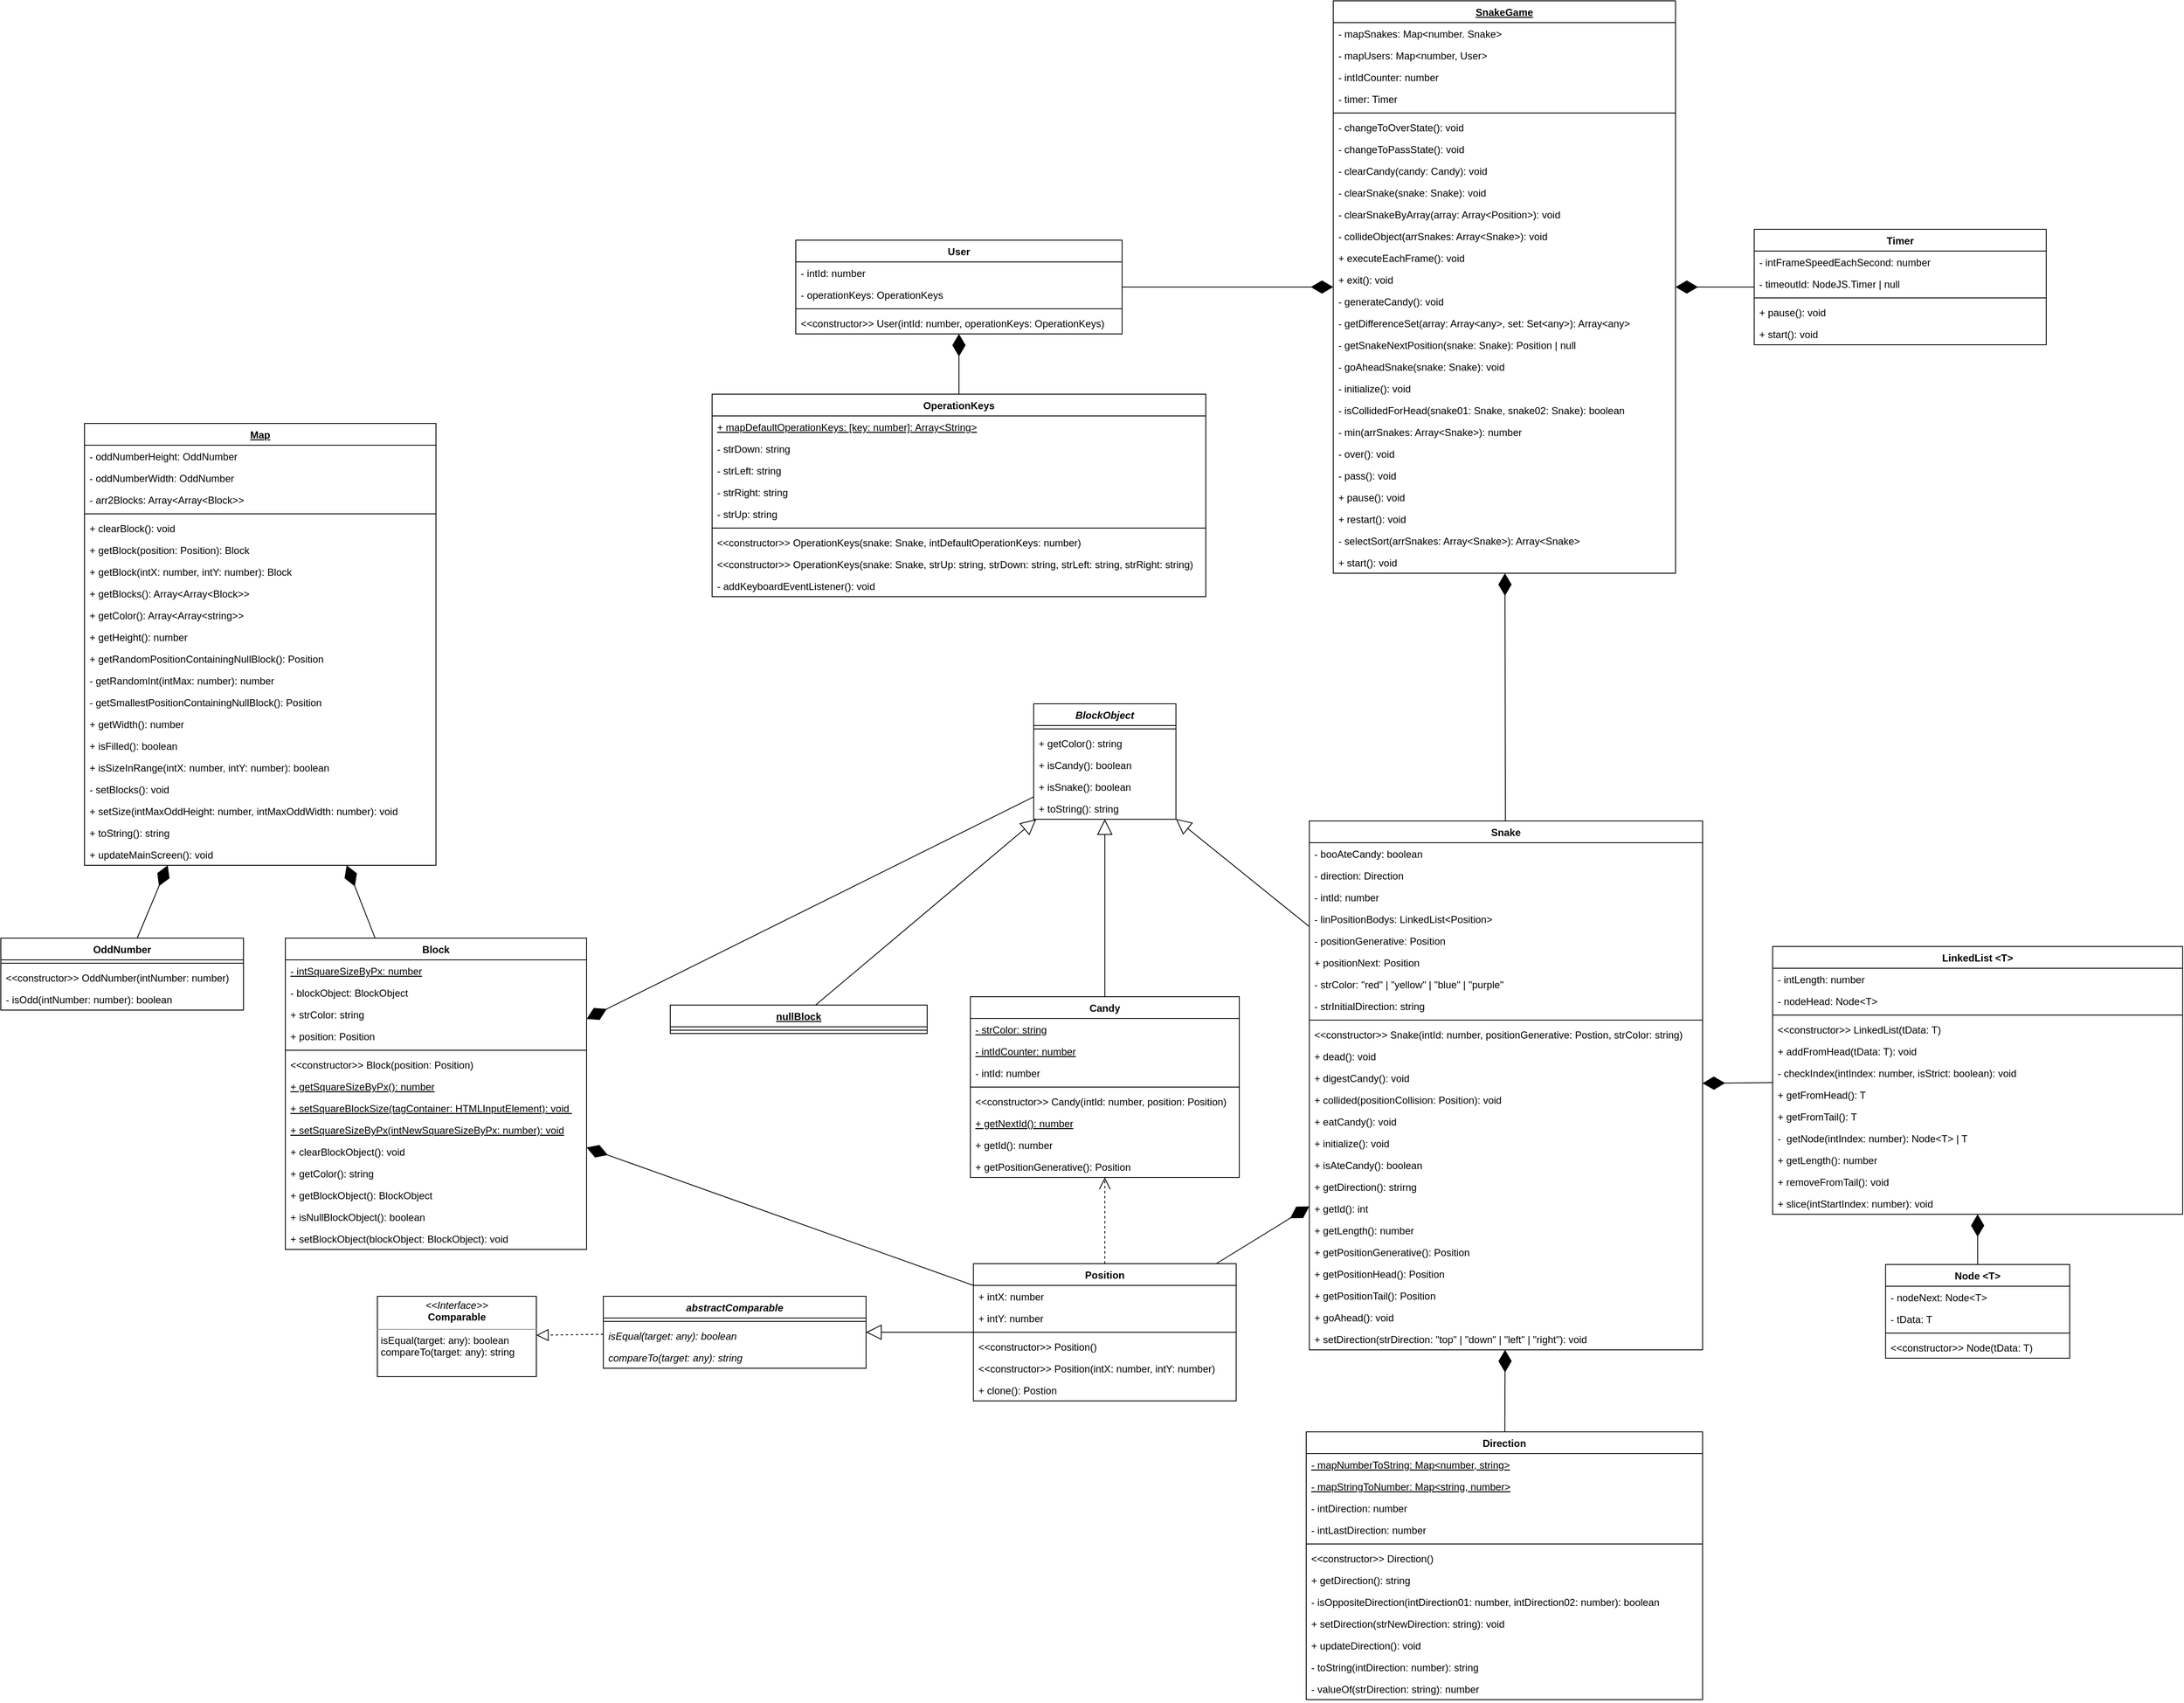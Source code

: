 <mxfile version="17.1.3" type="device"><diagram id="-x__rFg6DGPcQxxkJNO-" name="Class Diagram"><mxGraphModel dx="2515" dy="1332" grid="1" gridSize="10" guides="1" tooltips="1" connect="1" arrows="1" fold="1" page="1" pageScale="1" pageWidth="827" pageHeight="1169" math="0" shadow="0"><root><mxCell id="0"/><mxCell id="1" parent="0"/><mxCell id="clYfBH-qzHaw-EdaKUw3-1" value="Snake" style="swimlane;fontStyle=1;align=center;verticalAlign=top;childLayout=stackLayout;horizontal=1;startSize=26;horizontalStack=0;resizeParent=1;resizeParentMax=0;resizeLast=0;collapsible=1;marginBottom=0;" parent="1" vertex="1"><mxGeometry x="1583.69" y="1060" width="470" height="632" as="geometry"/></mxCell><mxCell id="SxIHBt7nhJ9sXEhBQ8QI-64" value="- booAteCandy: boolean" style="text;strokeColor=none;fillColor=none;align=left;verticalAlign=top;spacingLeft=4;spacingRight=4;overflow=hidden;rotatable=0;points=[[0,0.5],[1,0.5]];portConstraint=eastwest;" parent="clYfBH-qzHaw-EdaKUw3-1" vertex="1"><mxGeometry y="26" width="470" height="26" as="geometry"/></mxCell><mxCell id="clYfBH-qzHaw-EdaKUw3-21" value="- direction: Direction" style="text;strokeColor=none;fillColor=none;align=left;verticalAlign=top;spacingLeft=4;spacingRight=4;overflow=hidden;rotatable=0;points=[[0,0.5],[1,0.5]];portConstraint=eastwest;" parent="clYfBH-qzHaw-EdaKUw3-1" vertex="1"><mxGeometry y="52" width="470" height="26" as="geometry"/></mxCell><mxCell id="ege53oyt0CPw4CMt0FKx-10" value="- intId: number" style="text;strokeColor=none;fillColor=none;align=left;verticalAlign=top;spacingLeft=4;spacingRight=4;overflow=hidden;rotatable=0;points=[[0,0.5],[1,0.5]];portConstraint=eastwest;" parent="clYfBH-qzHaw-EdaKUw3-1" vertex="1"><mxGeometry y="78" width="470" height="26" as="geometry"/></mxCell><mxCell id="clYfBH-qzHaw-EdaKUw3-13" value="- linPositionBodys: LinkedList&lt;Position&gt;" style="text;strokeColor=none;fillColor=none;align=left;verticalAlign=top;spacingLeft=4;spacingRight=4;overflow=hidden;rotatable=0;points=[[0,0.5],[1,0.5]];portConstraint=eastwest;" parent="clYfBH-qzHaw-EdaKUw3-1" vertex="1"><mxGeometry y="104" width="470" height="26" as="geometry"/></mxCell><mxCell id="clYfBH-qzHaw-EdaKUw3-19" value="- positionGenerative: Position" style="text;strokeColor=none;fillColor=none;align=left;verticalAlign=top;spacingLeft=4;spacingRight=4;overflow=hidden;rotatable=0;points=[[0,0.5],[1,0.5]];portConstraint=eastwest;" parent="clYfBH-qzHaw-EdaKUw3-1" vertex="1"><mxGeometry y="130" width="470" height="26" as="geometry"/></mxCell><mxCell id="rUN6BY_ZGk2E1Tu8R0_3-9" value="+ positionNext: Position" style="text;strokeColor=none;fillColor=none;align=left;verticalAlign=top;spacingLeft=4;spacingRight=4;overflow=hidden;rotatable=0;points=[[0,0.5],[1,0.5]];portConstraint=eastwest;" parent="clYfBH-qzHaw-EdaKUw3-1" vertex="1"><mxGeometry y="156" width="470" height="26" as="geometry"/></mxCell><mxCell id="clYfBH-qzHaw-EdaKUw3-20" value="- strColor: &quot;red&quot; | &quot;yellow&quot; | &quot;blue&quot; | &quot;purple&quot;" style="text;strokeColor=none;fillColor=none;align=left;verticalAlign=top;spacingLeft=4;spacingRight=4;overflow=hidden;rotatable=0;points=[[0,0.5],[1,0.5]];portConstraint=eastwest;" parent="clYfBH-qzHaw-EdaKUw3-1" vertex="1"><mxGeometry y="182" width="470" height="26" as="geometry"/></mxCell><mxCell id="rUN6BY_ZGk2E1Tu8R0_3-33" value="- strInitialDirection: string" style="text;strokeColor=none;fillColor=none;align=left;verticalAlign=top;spacingLeft=4;spacingRight=4;overflow=hidden;rotatable=0;points=[[0,0.5],[1,0.5]];portConstraint=eastwest;" parent="clYfBH-qzHaw-EdaKUw3-1" vertex="1"><mxGeometry y="208" width="470" height="26" as="geometry"/></mxCell><mxCell id="clYfBH-qzHaw-EdaKUw3-3" value="" style="line;strokeWidth=1;fillColor=none;align=left;verticalAlign=middle;spacingTop=-1;spacingLeft=3;spacingRight=3;rotatable=0;labelPosition=right;points=[];portConstraint=eastwest;" parent="clYfBH-qzHaw-EdaKUw3-1" vertex="1"><mxGeometry y="234" width="470" height="8" as="geometry"/></mxCell><mxCell id="clYfBH-qzHaw-EdaKUw3-22" value="&lt;&lt;constructor&gt;&gt; Snake(intId: number, positionGenerative: Postion, strColor: string)" style="text;strokeColor=none;fillColor=none;align=left;verticalAlign=top;spacingLeft=4;spacingRight=4;overflow=hidden;rotatable=0;points=[[0,0.5],[1,0.5]];portConstraint=eastwest;" parent="clYfBH-qzHaw-EdaKUw3-1" vertex="1"><mxGeometry y="242" width="470" height="26" as="geometry"/></mxCell><mxCell id="SxIHBt7nhJ9sXEhBQ8QI-61" value="+ dead(): void" style="text;strokeColor=none;fillColor=none;align=left;verticalAlign=top;spacingLeft=4;spacingRight=4;overflow=hidden;rotatable=0;points=[[0,0.5],[1,0.5]];portConstraint=eastwest;" parent="clYfBH-qzHaw-EdaKUw3-1" vertex="1"><mxGeometry y="268" width="470" height="26" as="geometry"/></mxCell><mxCell id="8wV2-383q7NhTbzTVw4y-1" value="+ digestCandy(): void" style="text;strokeColor=none;fillColor=none;align=left;verticalAlign=top;spacingLeft=4;spacingRight=4;overflow=hidden;rotatable=0;points=[[0,0.5],[1,0.5]];portConstraint=eastwest;" parent="clYfBH-qzHaw-EdaKUw3-1" vertex="1"><mxGeometry y="294" width="470" height="26" as="geometry"/></mxCell><mxCell id="SxIHBt7nhJ9sXEhBQ8QI-63" value="+ collided(positionCollision: Position): void" style="text;strokeColor=none;fillColor=none;align=left;verticalAlign=top;spacingLeft=4;spacingRight=4;overflow=hidden;rotatable=0;points=[[0,0.5],[1,0.5]];portConstraint=eastwest;" parent="clYfBH-qzHaw-EdaKUw3-1" vertex="1"><mxGeometry y="320" width="470" height="26" as="geometry"/></mxCell><mxCell id="SxIHBt7nhJ9sXEhBQ8QI-65" value="+ eatCandy(): void" style="text;strokeColor=none;fillColor=none;align=left;verticalAlign=top;spacingLeft=4;spacingRight=4;overflow=hidden;rotatable=0;points=[[0,0.5],[1,0.5]];portConstraint=eastwest;fontStyle=0" parent="clYfBH-qzHaw-EdaKUw3-1" vertex="1"><mxGeometry y="346" width="470" height="26" as="geometry"/></mxCell><mxCell id="rUN6BY_ZGk2E1Tu8R0_3-34" value="+ initialize(): void" style="text;strokeColor=none;fillColor=none;align=left;verticalAlign=top;spacingLeft=4;spacingRight=4;overflow=hidden;rotatable=0;points=[[0,0.5],[1,0.5]];portConstraint=eastwest;" parent="clYfBH-qzHaw-EdaKUw3-1" vertex="1"><mxGeometry y="372" width="470" height="26" as="geometry"/></mxCell><mxCell id="SxIHBt7nhJ9sXEhBQ8QI-66" value="+ isAteCandy(): boolean" style="text;strokeColor=none;fillColor=none;align=left;verticalAlign=top;spacingLeft=4;spacingRight=4;overflow=hidden;rotatable=0;points=[[0,0.5],[1,0.5]];portConstraint=eastwest;" parent="clYfBH-qzHaw-EdaKUw3-1" vertex="1"><mxGeometry y="398" width="470" height="26" as="geometry"/></mxCell><mxCell id="SxIHBt7nhJ9sXEhBQ8QI-58" value="+ getDirection(): strirng" style="text;strokeColor=none;fillColor=none;align=left;verticalAlign=top;spacingLeft=4;spacingRight=4;overflow=hidden;rotatable=0;points=[[0,0.5],[1,0.5]];portConstraint=eastwest;" parent="clYfBH-qzHaw-EdaKUw3-1" vertex="1"><mxGeometry y="424" width="470" height="26" as="geometry"/></mxCell><mxCell id="rUN6BY_ZGk2E1Tu8R0_3-14" value="+ getId(): int" style="text;strokeColor=none;fillColor=none;align=left;verticalAlign=top;spacingLeft=4;spacingRight=4;overflow=hidden;rotatable=0;points=[[0,0.5],[1,0.5]];portConstraint=eastwest;" parent="clYfBH-qzHaw-EdaKUw3-1" vertex="1"><mxGeometry y="450" width="470" height="26" as="geometry"/></mxCell><mxCell id="clYfBH-qzHaw-EdaKUw3-4" value="+ getLength(): number" style="text;strokeColor=none;fillColor=none;align=left;verticalAlign=top;spacingLeft=4;spacingRight=4;overflow=hidden;rotatable=0;points=[[0,0.5],[1,0.5]];portConstraint=eastwest;" parent="clYfBH-qzHaw-EdaKUw3-1" vertex="1"><mxGeometry y="476" width="470" height="26" as="geometry"/></mxCell><mxCell id="VmOEBmKoNHRVTjh_6aRp-22" value="+ getPositionGenerative(): Position" style="text;strokeColor=none;fillColor=none;align=left;verticalAlign=top;spacingLeft=4;spacingRight=4;overflow=hidden;rotatable=0;points=[[0,0.5],[1,0.5]];portConstraint=eastwest;" parent="clYfBH-qzHaw-EdaKUw3-1" vertex="1"><mxGeometry y="502" width="470" height="26" as="geometry"/></mxCell><mxCell id="rUN6BY_ZGk2E1Tu8R0_3-4" value="+ getPositionHead(): Position" style="text;strokeColor=none;fillColor=none;align=left;verticalAlign=top;spacingLeft=4;spacingRight=4;overflow=hidden;rotatable=0;points=[[0,0.5],[1,0.5]];portConstraint=eastwest;" parent="clYfBH-qzHaw-EdaKUw3-1" vertex="1"><mxGeometry y="528" width="470" height="26" as="geometry"/></mxCell><mxCell id="rUN6BY_ZGk2E1Tu8R0_3-21" value="+ getPositionTail(): Position" style="text;strokeColor=none;fillColor=none;align=left;verticalAlign=top;spacingLeft=4;spacingRight=4;overflow=hidden;rotatable=0;points=[[0,0.5],[1,0.5]];portConstraint=eastwest;" parent="clYfBH-qzHaw-EdaKUw3-1" vertex="1"><mxGeometry y="554" width="470" height="26" as="geometry"/></mxCell><mxCell id="8wV2-383q7NhTbzTVw4y-2" value="+ goAhead(): void" style="text;strokeColor=none;fillColor=none;align=left;verticalAlign=top;spacingLeft=4;spacingRight=4;overflow=hidden;rotatable=0;points=[[0,0.5],[1,0.5]];portConstraint=eastwest;" parent="clYfBH-qzHaw-EdaKUw3-1" vertex="1"><mxGeometry y="580" width="470" height="26" as="geometry"/></mxCell><mxCell id="SxIHBt7nhJ9sXEhBQ8QI-59" value="+ setDirection(strDirection: &quot;top&quot; | &quot;down&quot; | &quot;left&quot; | &quot;right&quot;): void" style="text;strokeColor=none;fillColor=none;align=left;verticalAlign=top;spacingLeft=4;spacingRight=4;overflow=hidden;rotatable=0;points=[[0,0.5],[1,0.5]];portConstraint=eastwest;" parent="clYfBH-qzHaw-EdaKUw3-1" vertex="1"><mxGeometry y="606" width="470" height="26" as="geometry"/></mxCell><mxCell id="clYfBH-qzHaw-EdaKUw3-9" value="Map" style="swimlane;fontStyle=5;align=center;verticalAlign=top;childLayout=stackLayout;horizontal=1;startSize=26;horizontalStack=0;resizeParent=1;resizeParentMax=0;resizeLast=0;collapsible=1;marginBottom=0;" parent="1" vertex="1"><mxGeometry x="120" y="585" width="420" height="528" as="geometry"/></mxCell><mxCell id="SxIHBt7nhJ9sXEhBQ8QI-78" value="- oddNumberHeight: OddNumber" style="text;strokeColor=none;fillColor=none;align=left;verticalAlign=top;spacingLeft=4;spacingRight=4;overflow=hidden;rotatable=0;points=[[0,0.5],[1,0.5]];portConstraint=eastwest;" parent="clYfBH-qzHaw-EdaKUw3-9" vertex="1"><mxGeometry y="26" width="420" height="26" as="geometry"/></mxCell><mxCell id="lkDX2PLxKYbPPZD99Em_-1" value="- oddNumberWidth: OddNumber" style="text;strokeColor=none;fillColor=none;align=left;verticalAlign=top;spacingLeft=4;spacingRight=4;overflow=hidden;rotatable=0;points=[[0,0.5],[1,0.5]];portConstraint=eastwest;" parent="clYfBH-qzHaw-EdaKUw3-9" vertex="1"><mxGeometry y="52" width="420" height="26" as="geometry"/></mxCell><mxCell id="SxIHBt7nhJ9sXEhBQ8QI-83" value="- arr2Blocks: Array&lt;Array&lt;Block&gt;&gt;" style="text;strokeColor=none;fillColor=none;align=left;verticalAlign=top;spacingLeft=4;spacingRight=4;overflow=hidden;rotatable=0;points=[[0,0.5],[1,0.5]];portConstraint=eastwest;" parent="clYfBH-qzHaw-EdaKUw3-9" vertex="1"><mxGeometry y="78" width="420" height="26" as="geometry"/></mxCell><mxCell id="clYfBH-qzHaw-EdaKUw3-11" value="" style="line;strokeWidth=1;fillColor=none;align=left;verticalAlign=middle;spacingTop=-1;spacingLeft=3;spacingRight=3;rotatable=0;labelPosition=right;points=[];portConstraint=eastwest;" parent="clYfBH-qzHaw-EdaKUw3-9" vertex="1"><mxGeometry y="104" width="420" height="8" as="geometry"/></mxCell><mxCell id="rUN6BY_ZGk2E1Tu8R0_3-1" value="+ clearBlock(): void" style="text;strokeColor=none;fillColor=none;align=left;verticalAlign=top;spacingLeft=4;spacingRight=4;overflow=hidden;rotatable=0;points=[[0,0.5],[1,0.5]];portConstraint=eastwest;fontStyle=0" parent="clYfBH-qzHaw-EdaKUw3-9" vertex="1"><mxGeometry y="112" width="420" height="26" as="geometry"/></mxCell><mxCell id="rUN6BY_ZGk2E1Tu8R0_3-13" value="+ getBlock(position: Position): Block" style="text;strokeColor=none;fillColor=none;align=left;verticalAlign=top;spacingLeft=4;spacingRight=4;overflow=hidden;rotatable=0;points=[[0,0.5],[1,0.5]];portConstraint=eastwest;" parent="clYfBH-qzHaw-EdaKUw3-9" vertex="1"><mxGeometry y="138" width="420" height="26" as="geometry"/></mxCell><mxCell id="VmOEBmKoNHRVTjh_6aRp-1" value="+ getBlock(intX: number, intY: number): Block" style="text;strokeColor=none;fillColor=none;align=left;verticalAlign=top;spacingLeft=4;spacingRight=4;overflow=hidden;rotatable=0;points=[[0,0.5],[1,0.5]];portConstraint=eastwest;" parent="clYfBH-qzHaw-EdaKUw3-9" vertex="1"><mxGeometry y="164" width="420" height="26" as="geometry"/></mxCell><mxCell id="Zyw66iMq9YVfYbZBM4kD-1" value="+ getBlocks(): Array&lt;Array&lt;Block&gt;&gt;" style="text;strokeColor=none;fillColor=none;align=left;verticalAlign=top;spacingLeft=4;spacingRight=4;overflow=hidden;rotatable=0;points=[[0,0.5],[1,0.5]];portConstraint=eastwest;" parent="clYfBH-qzHaw-EdaKUw3-9" vertex="1"><mxGeometry y="190" width="420" height="26" as="geometry"/></mxCell><mxCell id="VmOEBmKoNHRVTjh_6aRp-2" value="+ getColor(): Array&lt;Array&lt;string&gt;&gt;" style="text;strokeColor=none;fillColor=none;align=left;verticalAlign=top;spacingLeft=4;spacingRight=4;overflow=hidden;rotatable=0;points=[[0,0.5],[1,0.5]];portConstraint=eastwest;" parent="clYfBH-qzHaw-EdaKUw3-9" vertex="1"><mxGeometry y="216" width="420" height="26" as="geometry"/></mxCell><mxCell id="UoRBtAua1ezrWcHrxa7w-1" value="+ getHeight(): number" style="text;strokeColor=none;fillColor=none;align=left;verticalAlign=top;spacingLeft=4;spacingRight=4;overflow=hidden;rotatable=0;points=[[0,0.5],[1,0.5]];portConstraint=eastwest;" parent="clYfBH-qzHaw-EdaKUw3-9" vertex="1"><mxGeometry y="242" width="420" height="26" as="geometry"/></mxCell><mxCell id="ege53oyt0CPw4CMt0FKx-37" value="+ getRandomPositionContainingNullBlock(): Position" style="text;strokeColor=none;fillColor=none;align=left;verticalAlign=top;spacingLeft=4;spacingRight=4;overflow=hidden;rotatable=0;points=[[0,0.5],[1,0.5]];portConstraint=eastwest;fontStyle=0" parent="clYfBH-qzHaw-EdaKUw3-9" vertex="1"><mxGeometry y="268" width="420" height="26" as="geometry"/></mxCell><mxCell id="VmOEBmKoNHRVTjh_6aRp-4" value="- getRandomInt(intMax: number): number" style="text;strokeColor=none;fillColor=none;align=left;verticalAlign=top;spacingLeft=4;spacingRight=4;overflow=hidden;rotatable=0;points=[[0,0.5],[1,0.5]];portConstraint=eastwest;fontStyle=0" parent="clYfBH-qzHaw-EdaKUw3-9" vertex="1"><mxGeometry y="294" width="420" height="26" as="geometry"/></mxCell><mxCell id="rUN6BY_ZGk2E1Tu8R0_3-54" value="- getSmallestPositionContainingNullBlock(): Position" style="text;strokeColor=none;fillColor=none;align=left;verticalAlign=top;spacingLeft=4;spacingRight=4;overflow=hidden;rotatable=0;points=[[0,0.5],[1,0.5]];portConstraint=eastwest;fontStyle=0" parent="clYfBH-qzHaw-EdaKUw3-9" vertex="1"><mxGeometry y="320" width="420" height="26" as="geometry"/></mxCell><mxCell id="UoRBtAua1ezrWcHrxa7w-2" value="+ getWidth(): number" style="text;strokeColor=none;fillColor=none;align=left;verticalAlign=top;spacingLeft=4;spacingRight=4;overflow=hidden;rotatable=0;points=[[0,0.5],[1,0.5]];portConstraint=eastwest;" parent="clYfBH-qzHaw-EdaKUw3-9" vertex="1"><mxGeometry y="346" width="420" height="26" as="geometry"/></mxCell><mxCell id="rUN6BY_ZGk2E1Tu8R0_3-43" value="+ isFilled(): boolean" style="text;strokeColor=none;fillColor=none;align=left;verticalAlign=top;spacingLeft=4;spacingRight=4;overflow=hidden;rotatable=0;points=[[0,0.5],[1,0.5]];portConstraint=eastwest;fontStyle=0" parent="clYfBH-qzHaw-EdaKUw3-9" vertex="1"><mxGeometry y="372" width="420" height="26" as="geometry"/></mxCell><mxCell id="rUN6BY_ZGk2E1Tu8R0_3-6" value="+ isSizeInRange(intX: number, intY: number): boolean" style="text;strokeColor=none;fillColor=none;align=left;verticalAlign=top;spacingLeft=4;spacingRight=4;overflow=hidden;rotatable=0;points=[[0,0.5],[1,0.5]];portConstraint=eastwest;fontStyle=0" parent="clYfBH-qzHaw-EdaKUw3-9" vertex="1"><mxGeometry y="398" width="420" height="26" as="geometry"/></mxCell><mxCell id="Zyw66iMq9YVfYbZBM4kD-2" value="- setBlocks(): void" style="text;strokeColor=none;fillColor=none;align=left;verticalAlign=top;spacingLeft=4;spacingRight=4;overflow=hidden;rotatable=0;points=[[0,0.5],[1,0.5]];portConstraint=eastwest;" parent="clYfBH-qzHaw-EdaKUw3-9" vertex="1"><mxGeometry y="424" width="420" height="26" as="geometry"/></mxCell><mxCell id="SxIHBt7nhJ9sXEhBQ8QI-55" value="+ setSize(intMaxOddHeight: number, intMaxOddWidth: number): void" style="text;strokeColor=none;fillColor=none;align=left;verticalAlign=top;spacingLeft=4;spacingRight=4;overflow=hidden;rotatable=0;points=[[0,0.5],[1,0.5]];portConstraint=eastwest;" parent="clYfBH-qzHaw-EdaKUw3-9" vertex="1"><mxGeometry y="450" width="420" height="26" as="geometry"/></mxCell><mxCell id="rUN6BY_ZGk2E1Tu8R0_3-2" value="+ toString(): string" style="text;strokeColor=none;fillColor=none;align=left;verticalAlign=top;spacingLeft=4;spacingRight=4;overflow=hidden;rotatable=0;points=[[0,0.5],[1,0.5]];portConstraint=eastwest;" parent="clYfBH-qzHaw-EdaKUw3-9" vertex="1"><mxGeometry y="476" width="420" height="26" as="geometry"/></mxCell><mxCell id="rUN6BY_ZGk2E1Tu8R0_3-36" value="+ updateMainScreen(): void" style="text;strokeColor=none;fillColor=none;align=left;verticalAlign=top;spacingLeft=4;spacingRight=4;overflow=hidden;rotatable=0;points=[[0,0.5],[1,0.5]];portConstraint=eastwest;" parent="clYfBH-qzHaw-EdaKUw3-9" vertex="1"><mxGeometry y="502" width="420" height="26" as="geometry"/></mxCell><mxCell id="clYfBH-qzHaw-EdaKUw3-14" value="Position" style="swimlane;fontStyle=1;align=center;verticalAlign=top;childLayout=stackLayout;horizontal=1;startSize=26;horizontalStack=0;resizeParent=1;resizeParentMax=0;resizeLast=0;collapsible=1;marginBottom=0;" parent="1" vertex="1"><mxGeometry x="1182.31" y="1589" width="314" height="164" as="geometry"/></mxCell><mxCell id="clYfBH-qzHaw-EdaKUw3-15" value="+ intX: number" style="text;strokeColor=none;fillColor=none;align=left;verticalAlign=top;spacingLeft=4;spacingRight=4;overflow=hidden;rotatable=0;points=[[0,0.5],[1,0.5]];portConstraint=eastwest;" parent="clYfBH-qzHaw-EdaKUw3-14" vertex="1"><mxGeometry y="26" width="314" height="26" as="geometry"/></mxCell><mxCell id="clYfBH-qzHaw-EdaKUw3-18" value="+ intY: number" style="text;strokeColor=none;fillColor=none;align=left;verticalAlign=top;spacingLeft=4;spacingRight=4;overflow=hidden;rotatable=0;points=[[0,0.5],[1,0.5]];portConstraint=eastwest;" parent="clYfBH-qzHaw-EdaKUw3-14" vertex="1"><mxGeometry y="52" width="314" height="26" as="geometry"/></mxCell><mxCell id="clYfBH-qzHaw-EdaKUw3-16" value="" style="line;strokeWidth=1;fillColor=none;align=left;verticalAlign=middle;spacingTop=-1;spacingLeft=3;spacingRight=3;rotatable=0;labelPosition=right;points=[];portConstraint=eastwest;" parent="clYfBH-qzHaw-EdaKUw3-14" vertex="1"><mxGeometry y="78" width="314" height="8" as="geometry"/></mxCell><mxCell id="rUN6BY_ZGk2E1Tu8R0_3-31" value="&lt;&lt;constructor&gt;&gt; Position()" style="text;strokeColor=none;fillColor=none;align=left;verticalAlign=top;spacingLeft=4;spacingRight=4;overflow=hidden;rotatable=0;points=[[0,0.5],[1,0.5]];portConstraint=eastwest;" parent="clYfBH-qzHaw-EdaKUw3-14" vertex="1"><mxGeometry y="86" width="314" height="26" as="geometry"/></mxCell><mxCell id="LCRfnKYmyPA0FU97fida-1" value="&lt;&lt;constructor&gt;&gt; Position(intX: number, intY: number)" style="text;strokeColor=none;fillColor=none;align=left;verticalAlign=top;spacingLeft=4;spacingRight=4;overflow=hidden;rotatable=0;points=[[0,0.5],[1,0.5]];portConstraint=eastwest;" parent="clYfBH-qzHaw-EdaKUw3-14" vertex="1"><mxGeometry y="112" width="314" height="26" as="geometry"/></mxCell><mxCell id="rUN6BY_ZGk2E1Tu8R0_3-32" value="+ clone(): Postion" style="text;strokeColor=none;fillColor=none;align=left;verticalAlign=top;spacingLeft=4;spacingRight=4;overflow=hidden;rotatable=0;points=[[0,0.5],[1,0.5]];portConstraint=eastwest;" parent="clYfBH-qzHaw-EdaKUw3-14" vertex="1"><mxGeometry y="138" width="314" height="26" as="geometry"/></mxCell><mxCell id="ege53oyt0CPw4CMt0FKx-2" value="Block" style="swimlane;fontStyle=1;align=center;verticalAlign=top;childLayout=stackLayout;horizontal=1;startSize=26;horizontalStack=0;resizeParent=1;resizeParentMax=0;resizeLast=0;collapsible=1;marginBottom=0;" parent="1" vertex="1"><mxGeometry x="360" y="1200" width="360" height="372" as="geometry"/></mxCell><mxCell id="SxIHBt7nhJ9sXEhBQ8QI-67" value="- intSquareSizeByPx: number" style="text;strokeColor=none;fillColor=none;align=left;verticalAlign=top;spacingLeft=4;spacingRight=4;overflow=hidden;rotatable=0;points=[[0,0.5],[1,0.5]];portConstraint=eastwest;fontStyle=4" parent="ege53oyt0CPw4CMt0FKx-2" vertex="1"><mxGeometry y="26" width="360" height="26" as="geometry"/></mxCell><mxCell id="ege53oyt0CPw4CMt0FKx-3" value="- blockObject: BlockObject" style="text;strokeColor=none;fillColor=none;align=left;verticalAlign=top;spacingLeft=4;spacingRight=4;overflow=hidden;rotatable=0;points=[[0,0.5],[1,0.5]];portConstraint=eastwest;" parent="ege53oyt0CPw4CMt0FKx-2" vertex="1"><mxGeometry y="52" width="360" height="26" as="geometry"/></mxCell><mxCell id="SxIHBt7nhJ9sXEhBQ8QI-56" value="+ strColor: string" style="text;strokeColor=none;fillColor=none;align=left;verticalAlign=top;spacingLeft=4;spacingRight=4;overflow=hidden;rotatable=0;points=[[0,0.5],[1,0.5]];portConstraint=eastwest;" parent="ege53oyt0CPw4CMt0FKx-2" vertex="1"><mxGeometry y="78" width="360" height="26" as="geometry"/></mxCell><mxCell id="ege53oyt0CPw4CMt0FKx-45" value="+ position: Position" style="text;strokeColor=none;fillColor=none;align=left;verticalAlign=top;spacingLeft=4;spacingRight=4;overflow=hidden;rotatable=0;points=[[0,0.5],[1,0.5]];portConstraint=eastwest;" parent="ege53oyt0CPw4CMt0FKx-2" vertex="1"><mxGeometry y="104" width="360" height="26" as="geometry"/></mxCell><mxCell id="ege53oyt0CPw4CMt0FKx-4" value="" style="line;strokeWidth=1;fillColor=none;align=left;verticalAlign=middle;spacingTop=-1;spacingLeft=3;spacingRight=3;rotatable=0;labelPosition=right;points=[];portConstraint=eastwest;" parent="ege53oyt0CPw4CMt0FKx-2" vertex="1"><mxGeometry y="130" width="360" height="8" as="geometry"/></mxCell><mxCell id="ege53oyt0CPw4CMt0FKx-5" value="&lt;&lt;constructor&gt;&gt; Block(position: Position)" style="text;strokeColor=none;fillColor=none;align=left;verticalAlign=top;spacingLeft=4;spacingRight=4;overflow=hidden;rotatable=0;points=[[0,0.5],[1,0.5]];portConstraint=eastwest;" parent="ege53oyt0CPw4CMt0FKx-2" vertex="1"><mxGeometry y="138" width="360" height="26" as="geometry"/></mxCell><mxCell id="UoRBtAua1ezrWcHrxa7w-3" value="+ getSquareSizeByPx(): number" style="text;strokeColor=none;fillColor=none;align=left;verticalAlign=top;spacingLeft=4;spacingRight=4;overflow=hidden;rotatable=0;points=[[0,0.5],[1,0.5]];portConstraint=eastwest;fontStyle=4" parent="ege53oyt0CPw4CMt0FKx-2" vertex="1"><mxGeometry y="164" width="360" height="26" as="geometry"/></mxCell><mxCell id="SxIHBt7nhJ9sXEhBQ8QI-80" value="+ setSquareBlockSize(tagContainer: HTMLInputElement): void " style="text;strokeColor=none;fillColor=none;align=left;verticalAlign=top;spacingLeft=4;spacingRight=4;overflow=hidden;rotatable=0;points=[[0,0.5],[1,0.5]];portConstraint=eastwest;fontStyle=4" parent="ege53oyt0CPw4CMt0FKx-2" vertex="1"><mxGeometry y="190" width="360" height="26" as="geometry"/></mxCell><mxCell id="kNiiSo3ZMlu36A6QErTY-5" value="+ setSquareSizeByPx(intNewSquareSizeByPx: number): void" style="text;strokeColor=none;fillColor=none;align=left;verticalAlign=top;spacingLeft=4;spacingRight=4;overflow=hidden;rotatable=0;points=[[0,0.5],[1,0.5]];portConstraint=eastwest;fontStyle=4" parent="ege53oyt0CPw4CMt0FKx-2" vertex="1"><mxGeometry y="216" width="360" height="26" as="geometry"/></mxCell><mxCell id="FHxIMTbrSkWAFqJ-gDLV-3" value="+ clearBlockObject(): void" style="text;strokeColor=none;fillColor=none;align=left;verticalAlign=top;spacingLeft=4;spacingRight=4;overflow=hidden;rotatable=0;points=[[0,0.5],[1,0.5]];portConstraint=eastwest;" parent="ege53oyt0CPw4CMt0FKx-2" vertex="1"><mxGeometry y="242" width="360" height="26" as="geometry"/></mxCell><mxCell id="rUN6BY_ZGk2E1Tu8R0_3-42" value="+ getColor(): string" style="text;strokeColor=none;fillColor=none;align=left;verticalAlign=top;spacingLeft=4;spacingRight=4;overflow=hidden;rotatable=0;points=[[0,0.5],[1,0.5]];portConstraint=eastwest;" parent="ege53oyt0CPw4CMt0FKx-2" vertex="1"><mxGeometry y="268" width="360" height="26" as="geometry"/></mxCell><mxCell id="ege53oyt0CPw4CMt0FKx-39" value="+ getBlockObject(): BlockObject" style="text;strokeColor=none;fillColor=none;align=left;verticalAlign=top;spacingLeft=4;spacingRight=4;overflow=hidden;rotatable=0;points=[[0,0.5],[1,0.5]];portConstraint=eastwest;" parent="ege53oyt0CPw4CMt0FKx-2" vertex="1"><mxGeometry y="294" width="360" height="26" as="geometry"/></mxCell><mxCell id="rUN6BY_ZGk2E1Tu8R0_3-41" value="+ isNullBlockObject(): boolean" style="text;strokeColor=none;fillColor=none;align=left;verticalAlign=top;spacingLeft=4;spacingRight=4;overflow=hidden;rotatable=0;points=[[0,0.5],[1,0.5]];portConstraint=eastwest;" parent="ege53oyt0CPw4CMt0FKx-2" vertex="1"><mxGeometry y="320" width="360" height="26" as="geometry"/></mxCell><mxCell id="JjSKObmvxUcNCBcGb6ct-1" value="+ setBlockObject(blockObject: BlockObject): void" style="text;strokeColor=none;fillColor=none;align=left;verticalAlign=top;spacingLeft=4;spacingRight=4;overflow=hidden;rotatable=0;points=[[0,0.5],[1,0.5]];portConstraint=eastwest;" parent="ege53oyt0CPw4CMt0FKx-2" vertex="1"><mxGeometry y="346" width="360" height="26" as="geometry"/></mxCell><mxCell id="ege53oyt0CPw4CMt0FKx-6" value="Candy" style="swimlane;fontStyle=1;align=center;verticalAlign=top;childLayout=stackLayout;horizontal=1;startSize=26;horizontalStack=0;resizeParent=1;resizeParentMax=0;resizeLast=0;collapsible=1;marginBottom=0;" parent="1" vertex="1"><mxGeometry x="1178.62" y="1270" width="321.38" height="216" as="geometry"/></mxCell><mxCell id="SxIHBt7nhJ9sXEhBQ8QI-53" value="- strColor: string" style="text;strokeColor=none;fillColor=none;align=left;verticalAlign=top;spacingLeft=4;spacingRight=4;overflow=hidden;rotatable=0;points=[[0,0.5],[1,0.5]];portConstraint=eastwest;fontStyle=4" parent="ege53oyt0CPw4CMt0FKx-6" vertex="1"><mxGeometry y="26" width="321.38" height="26" as="geometry"/></mxCell><mxCell id="rUN6BY_ZGk2E1Tu8R0_3-44" value="- intIdCounter: number" style="text;strokeColor=none;fillColor=none;align=left;verticalAlign=top;spacingLeft=4;spacingRight=4;overflow=hidden;rotatable=0;points=[[0,0.5],[1,0.5]];portConstraint=eastwest;fontStyle=4" parent="ege53oyt0CPw4CMt0FKx-6" vertex="1"><mxGeometry y="52" width="321.38" height="26" as="geometry"/></mxCell><mxCell id="rUN6BY_ZGk2E1Tu8R0_3-45" value="- intId: number" style="text;strokeColor=none;fillColor=none;align=left;verticalAlign=top;spacingLeft=4;spacingRight=4;overflow=hidden;rotatable=0;points=[[0,0.5],[1,0.5]];portConstraint=eastwest;fontStyle=0" parent="ege53oyt0CPw4CMt0FKx-6" vertex="1"><mxGeometry y="78" width="321.38" height="26" as="geometry"/></mxCell><mxCell id="ege53oyt0CPw4CMt0FKx-8" value="" style="line;strokeWidth=1;fillColor=none;align=left;verticalAlign=middle;spacingTop=-1;spacingLeft=3;spacingRight=3;rotatable=0;labelPosition=right;points=[];portConstraint=eastwest;" parent="ege53oyt0CPw4CMt0FKx-6" vertex="1"><mxGeometry y="104" width="321.38" height="8" as="geometry"/></mxCell><mxCell id="ege53oyt0CPw4CMt0FKx-9" value="&lt;&lt;constructor&gt;&gt; Candy(intId: number, position: Position)" style="text;strokeColor=none;fillColor=none;align=left;verticalAlign=top;spacingLeft=4;spacingRight=4;overflow=hidden;rotatable=0;points=[[0,0.5],[1,0.5]];portConstraint=eastwest;" parent="ege53oyt0CPw4CMt0FKx-6" vertex="1"><mxGeometry y="112" width="321.38" height="26" as="geometry"/></mxCell><mxCell id="rUN6BY_ZGk2E1Tu8R0_3-46" value="+ getNextId(): number" style="text;strokeColor=none;fillColor=none;align=left;verticalAlign=top;spacingLeft=4;spacingRight=4;overflow=hidden;rotatable=0;points=[[0,0.5],[1,0.5]];portConstraint=eastwest;fontStyle=4" parent="ege53oyt0CPw4CMt0FKx-6" vertex="1"><mxGeometry y="138" width="321.38" height="26" as="geometry"/></mxCell><mxCell id="rUN6BY_ZGk2E1Tu8R0_3-55" value="+ getId(): number" style="text;strokeColor=none;fillColor=none;align=left;verticalAlign=top;spacingLeft=4;spacingRight=4;overflow=hidden;rotatable=0;points=[[0,0.5],[1,0.5]];portConstraint=eastwest;" parent="ege53oyt0CPw4CMt0FKx-6" vertex="1"><mxGeometry y="164" width="321.38" height="26" as="geometry"/></mxCell><mxCell id="rUN6BY_ZGk2E1Tu8R0_3-53" value="+ getPositionGenerative(): Position" style="text;strokeColor=none;fillColor=none;align=left;verticalAlign=top;spacingLeft=4;spacingRight=4;overflow=hidden;rotatable=0;points=[[0,0.5],[1,0.5]];portConstraint=eastwest;" parent="ege53oyt0CPw4CMt0FKx-6" vertex="1"><mxGeometry y="190" width="321.38" height="26" as="geometry"/></mxCell><mxCell id="ege53oyt0CPw4CMt0FKx-11" value="Timer" style="swimlane;fontStyle=1;align=center;verticalAlign=top;childLayout=stackLayout;horizontal=1;startSize=26;horizontalStack=0;resizeParent=1;resizeParentMax=0;resizeLast=0;collapsible=1;marginBottom=0;" parent="1" vertex="1"><mxGeometry x="2115.38" y="353" width="349" height="138" as="geometry"/></mxCell><mxCell id="ege53oyt0CPw4CMt0FKx-12" value="- intFrameSpeedEachSecond: number" style="text;strokeColor=none;fillColor=none;align=left;verticalAlign=top;spacingLeft=4;spacingRight=4;overflow=hidden;rotatable=0;points=[[0,0.5],[1,0.5]];portConstraint=eastwest;" parent="ege53oyt0CPw4CMt0FKx-11" vertex="1"><mxGeometry y="26" width="349" height="26" as="geometry"/></mxCell><mxCell id="rUN6BY_ZGk2E1Tu8R0_3-12" value="- timeoutId: NodeJS.Timer | null" style="text;strokeColor=none;fillColor=none;align=left;verticalAlign=top;spacingLeft=4;spacingRight=4;overflow=hidden;rotatable=0;points=[[0,0.5],[1,0.5]];portConstraint=eastwest;" parent="ege53oyt0CPw4CMt0FKx-11" vertex="1"><mxGeometry y="52" width="349" height="26" as="geometry"/></mxCell><mxCell id="ege53oyt0CPw4CMt0FKx-13" value="" style="line;strokeWidth=1;fillColor=none;align=left;verticalAlign=middle;spacingTop=-1;spacingLeft=3;spacingRight=3;rotatable=0;labelPosition=right;points=[];portConstraint=eastwest;" parent="ege53oyt0CPw4CMt0FKx-11" vertex="1"><mxGeometry y="78" width="349" height="8" as="geometry"/></mxCell><mxCell id="VmOEBmKoNHRVTjh_6aRp-9" value="+ pause(): void" style="text;strokeColor=none;fillColor=none;align=left;verticalAlign=top;spacingLeft=4;spacingRight=4;overflow=hidden;rotatable=0;points=[[0,0.5],[1,0.5]];portConstraint=eastwest;" parent="ege53oyt0CPw4CMt0FKx-11" vertex="1"><mxGeometry y="86" width="349" height="26" as="geometry"/></mxCell><mxCell id="ege53oyt0CPw4CMt0FKx-14" value="+ start(): void" style="text;strokeColor=none;fillColor=none;align=left;verticalAlign=top;spacingLeft=4;spacingRight=4;overflow=hidden;rotatable=0;points=[[0,0.5],[1,0.5]];portConstraint=eastwest;" parent="ege53oyt0CPw4CMt0FKx-11" vertex="1"><mxGeometry y="112" width="349" height="26" as="geometry"/></mxCell><mxCell id="ege53oyt0CPw4CMt0FKx-19" value="SnakeGame" style="swimlane;fontStyle=5;align=center;verticalAlign=top;childLayout=stackLayout;horizontal=1;startSize=26;horizontalStack=0;resizeParent=1;resizeParentMax=0;resizeLast=0;collapsible=1;marginBottom=0;" parent="1" vertex="1"><mxGeometry x="1612.34" y="80" width="409" height="684" as="geometry"/></mxCell><mxCell id="ege53oyt0CPw4CMt0FKx-27" value="- mapSnakes: Map&lt;number. Snake&gt;" style="text;strokeColor=none;fillColor=none;align=left;verticalAlign=top;spacingLeft=4;spacingRight=4;overflow=hidden;rotatable=0;points=[[0,0.5],[1,0.5]];portConstraint=eastwest;" parent="ege53oyt0CPw4CMt0FKx-19" vertex="1"><mxGeometry y="26" width="409" height="26" as="geometry"/></mxCell><mxCell id="SxIHBt7nhJ9sXEhBQ8QI-129" value="- mapUsers: Map&lt;number, User&gt;" style="text;strokeColor=none;fillColor=none;align=left;verticalAlign=top;spacingLeft=4;spacingRight=4;overflow=hidden;rotatable=0;points=[[0,0.5],[1,0.5]];portConstraint=eastwest;" parent="ege53oyt0CPw4CMt0FKx-19" vertex="1"><mxGeometry y="52" width="409" height="26" as="geometry"/></mxCell><mxCell id="SxIHBt7nhJ9sXEhBQ8QI-124" value="- intIdCounter: number" style="text;strokeColor=none;fillColor=none;align=left;verticalAlign=top;spacingLeft=4;spacingRight=4;overflow=hidden;rotatable=0;points=[[0,0.5],[1,0.5]];portConstraint=eastwest;" parent="ege53oyt0CPw4CMt0FKx-19" vertex="1"><mxGeometry y="78" width="409" height="26" as="geometry"/></mxCell><mxCell id="aFRHLi-n3PQ5WlPHMhDS-2" value="- timer: Timer" style="text;strokeColor=none;fillColor=none;align=left;verticalAlign=top;spacingLeft=4;spacingRight=4;overflow=hidden;rotatable=0;points=[[0,0.5],[1,0.5]];portConstraint=eastwest;" vertex="1" parent="ege53oyt0CPw4CMt0FKx-19"><mxGeometry y="104" width="409" height="26" as="geometry"/></mxCell><mxCell id="ege53oyt0CPw4CMt0FKx-21" value="" style="line;strokeWidth=1;fillColor=none;align=left;verticalAlign=middle;spacingTop=-1;spacingLeft=3;spacingRight=3;rotatable=0;labelPosition=right;points=[];portConstraint=eastwest;" parent="ege53oyt0CPw4CMt0FKx-19" vertex="1"><mxGeometry y="130" width="409" height="8" as="geometry"/></mxCell><mxCell id="rUN6BY_ZGk2E1Tu8R0_3-39" value="- changeToOverState(): void" style="text;strokeColor=none;fillColor=none;align=left;verticalAlign=top;spacingLeft=4;spacingRight=4;overflow=hidden;rotatable=0;points=[[0,0.5],[1,0.5]];portConstraint=eastwest;" parent="ege53oyt0CPw4CMt0FKx-19" vertex="1"><mxGeometry y="138" width="409" height="26" as="geometry"/></mxCell><mxCell id="rUN6BY_ZGk2E1Tu8R0_3-40" value="- changeToPassState(): void" style="text;strokeColor=none;fillColor=none;align=left;verticalAlign=top;spacingLeft=4;spacingRight=4;overflow=hidden;rotatable=0;points=[[0,0.5],[1,0.5]];portConstraint=eastwest;" parent="ege53oyt0CPw4CMt0FKx-19" vertex="1"><mxGeometry y="164" width="409" height="26" as="geometry"/></mxCell><mxCell id="rUN6BY_ZGk2E1Tu8R0_3-52" value="- clearCandy(candy: Candy): void" style="text;strokeColor=none;fillColor=none;align=left;verticalAlign=top;spacingLeft=4;spacingRight=4;overflow=hidden;rotatable=0;points=[[0,0.5],[1,0.5]];portConstraint=eastwest;" parent="ege53oyt0CPw4CMt0FKx-19" vertex="1"><mxGeometry y="190" width="409" height="26" as="geometry"/></mxCell><mxCell id="rUN6BY_ZGk2E1Tu8R0_3-10" value="- clearSnake(snake: Snake): void" style="text;strokeColor=none;fillColor=none;align=left;verticalAlign=top;spacingLeft=4;spacingRight=4;overflow=hidden;rotatable=0;points=[[0,0.5],[1,0.5]];portConstraint=eastwest;" parent="ege53oyt0CPw4CMt0FKx-19" vertex="1"><mxGeometry y="216" width="409" height="26" as="geometry"/></mxCell><mxCell id="rUN6BY_ZGk2E1Tu8R0_3-56" value="- clearSnakeByArray(array: Array&lt;Position&gt;): void" style="text;strokeColor=none;fillColor=none;align=left;verticalAlign=top;spacingLeft=4;spacingRight=4;overflow=hidden;rotatable=0;points=[[0,0.5],[1,0.5]];portConstraint=eastwest;" parent="ege53oyt0CPw4CMt0FKx-19" vertex="1"><mxGeometry y="242" width="409" height="26" as="geometry"/></mxCell><mxCell id="rUN6BY_ZGk2E1Tu8R0_3-47" value="- collideObject(arrSnakes: Array&lt;Snake&gt;): void" style="text;strokeColor=none;fillColor=none;align=left;verticalAlign=top;spacingLeft=4;spacingRight=4;overflow=hidden;rotatable=0;points=[[0,0.5],[1,0.5]];portConstraint=eastwest;" parent="ege53oyt0CPw4CMt0FKx-19" vertex="1"><mxGeometry y="268" width="409" height="26" as="geometry"/></mxCell><mxCell id="ege53oyt0CPw4CMt0FKx-38" value="+ executeEachFrame(): void" style="text;strokeColor=none;fillColor=none;align=left;verticalAlign=top;spacingLeft=4;spacingRight=4;overflow=hidden;rotatable=0;points=[[0,0.5],[1,0.5]];portConstraint=eastwest;" parent="ege53oyt0CPw4CMt0FKx-19" vertex="1"><mxGeometry y="294" width="409" height="26" as="geometry"/></mxCell><mxCell id="SxIHBt7nhJ9sXEhBQ8QI-132" value="+ exit(): void" style="text;strokeColor=none;fillColor=none;align=left;verticalAlign=top;spacingLeft=4;spacingRight=4;overflow=hidden;rotatable=0;points=[[0,0.5],[1,0.5]];portConstraint=eastwest;" parent="ege53oyt0CPw4CMt0FKx-19" vertex="1"><mxGeometry y="320" width="409" height="26" as="geometry"/></mxCell><mxCell id="rUN6BY_ZGk2E1Tu8R0_3-51" value="- generateCandy(): void&#10;" style="text;strokeColor=none;fillColor=none;align=left;verticalAlign=top;spacingLeft=4;spacingRight=4;overflow=hidden;rotatable=0;points=[[0,0.5],[1,0.5]];portConstraint=eastwest;" parent="ege53oyt0CPw4CMt0FKx-19" vertex="1"><mxGeometry y="346" width="409" height="26" as="geometry"/></mxCell><mxCell id="rUN6BY_ZGk2E1Tu8R0_3-49" value="- getDifferenceSet(array: Array&lt;any&gt;, set: Set&lt;any&gt;): Array&lt;any&gt;" style="text;strokeColor=none;fillColor=none;align=left;verticalAlign=top;spacingLeft=4;spacingRight=4;overflow=hidden;rotatable=0;points=[[0,0.5],[1,0.5]];portConstraint=eastwest;" parent="ege53oyt0CPw4CMt0FKx-19" vertex="1"><mxGeometry y="372" width="409" height="26" as="geometry"/></mxCell><mxCell id="rUN6BY_ZGk2E1Tu8R0_3-11" value="- getSnakeNextPosition(snake: Snake): Position | null&#10;" style="text;strokeColor=none;fillColor=none;align=left;verticalAlign=top;spacingLeft=4;spacingRight=4;overflow=hidden;rotatable=0;points=[[0,0.5],[1,0.5]];portConstraint=eastwest;" parent="ege53oyt0CPw4CMt0FKx-19" vertex="1"><mxGeometry y="398" width="409" height="26" as="geometry"/></mxCell><mxCell id="rUN6BY_ZGk2E1Tu8R0_3-50" value="- goAheadSnake(snake: Snake): void" style="text;strokeColor=none;fillColor=none;align=left;verticalAlign=top;spacingLeft=4;spacingRight=4;overflow=hidden;rotatable=0;points=[[0,0.5],[1,0.5]];portConstraint=eastwest;" parent="ege53oyt0CPw4CMt0FKx-19" vertex="1"><mxGeometry y="424" width="409" height="26" as="geometry"/></mxCell><mxCell id="VmOEBmKoNHRVTjh_6aRp-20" value="- initialize(): void" style="text;strokeColor=none;fillColor=none;align=left;verticalAlign=top;spacingLeft=4;spacingRight=4;overflow=hidden;rotatable=0;points=[[0,0.5],[1,0.5]];portConstraint=eastwest;" parent="ege53oyt0CPw4CMt0FKx-19" vertex="1"><mxGeometry y="450" width="409" height="26" as="geometry"/></mxCell><mxCell id="rUN6BY_ZGk2E1Tu8R0_3-48" value="- isCollidedForHead(snake01: Snake, snake02: Snake): boolean" style="text;strokeColor=none;fillColor=none;align=left;verticalAlign=top;spacingLeft=4;spacingRight=4;overflow=hidden;rotatable=0;points=[[0,0.5],[1,0.5]];portConstraint=eastwest;" parent="ege53oyt0CPw4CMt0FKx-19" vertex="1"><mxGeometry y="476" width="409" height="26" as="geometry"/></mxCell><mxCell id="rUN6BY_ZGk2E1Tu8R0_3-18" value="- min(arrSnakes: Array&lt;Snake&gt;): number" style="text;strokeColor=none;fillColor=none;align=left;verticalAlign=top;spacingLeft=4;spacingRight=4;overflow=hidden;rotatable=0;points=[[0,0.5],[1,0.5]];portConstraint=eastwest;" parent="ege53oyt0CPw4CMt0FKx-19" vertex="1"><mxGeometry y="502" width="409" height="26" as="geometry"/></mxCell><mxCell id="rUN6BY_ZGk2E1Tu8R0_3-38" value="- over(): void" style="text;strokeColor=none;fillColor=none;align=left;verticalAlign=top;spacingLeft=4;spacingRight=4;overflow=hidden;rotatable=0;points=[[0,0.5],[1,0.5]];portConstraint=eastwest;" parent="ege53oyt0CPw4CMt0FKx-19" vertex="1"><mxGeometry y="528" width="409" height="26" as="geometry"/></mxCell><mxCell id="rUN6BY_ZGk2E1Tu8R0_3-37" value="- pass(): void" style="text;strokeColor=none;fillColor=none;align=left;verticalAlign=top;spacingLeft=4;spacingRight=4;overflow=hidden;rotatable=0;points=[[0,0.5],[1,0.5]];portConstraint=eastwest;" parent="ege53oyt0CPw4CMt0FKx-19" vertex="1"><mxGeometry y="554" width="409" height="26" as="geometry"/></mxCell><mxCell id="SxIHBt7nhJ9sXEhBQ8QI-131" value="+ pause(): void" style="text;strokeColor=none;fillColor=none;align=left;verticalAlign=top;spacingLeft=4;spacingRight=4;overflow=hidden;rotatable=0;points=[[0,0.5],[1,0.5]];portConstraint=eastwest;" parent="ege53oyt0CPw4CMt0FKx-19" vertex="1"><mxGeometry y="580" width="409" height="26" as="geometry"/></mxCell><mxCell id="VmOEBmKoNHRVTjh_6aRp-7" value="+ restart(): void" style="text;strokeColor=none;fillColor=none;align=left;verticalAlign=top;spacingLeft=4;spacingRight=4;overflow=hidden;rotatable=0;points=[[0,0.5],[1,0.5]];portConstraint=eastwest;" parent="ege53oyt0CPw4CMt0FKx-19" vertex="1"><mxGeometry y="606" width="409" height="26" as="geometry"/></mxCell><mxCell id="rUN6BY_ZGk2E1Tu8R0_3-17" value="- selectSort(arrSnakes: Array&lt;Snake&gt;): Array&lt;Snake&gt;" style="text;strokeColor=none;fillColor=none;align=left;verticalAlign=top;spacingLeft=4;spacingRight=4;overflow=hidden;rotatable=0;points=[[0,0.5],[1,0.5]];portConstraint=eastwest;" parent="ege53oyt0CPw4CMt0FKx-19" vertex="1"><mxGeometry y="632" width="409" height="26" as="geometry"/></mxCell><mxCell id="SxIHBt7nhJ9sXEhBQ8QI-96" value="+ start(): void" style="text;strokeColor=none;fillColor=none;align=left;verticalAlign=top;spacingLeft=4;spacingRight=4;overflow=hidden;rotatable=0;points=[[0,0.5],[1,0.5]];portConstraint=eastwest;" parent="ege53oyt0CPw4CMt0FKx-19" vertex="1"><mxGeometry y="658" width="409" height="26" as="geometry"/></mxCell><mxCell id="ege53oyt0CPw4CMt0FKx-34" value="" style="endArrow=diamondThin;endFill=1;endSize=24;html=1;rounded=0;" parent="1" source="clYfBH-qzHaw-EdaKUw3-14" target="clYfBH-qzHaw-EdaKUw3-1" edge="1"><mxGeometry width="160" relative="1" as="geometry"><mxPoint x="1366.31" y="1244" as="sourcePoint"/><mxPoint x="1526.31" y="1244" as="targetPoint"/></mxGeometry></mxCell><mxCell id="ege53oyt0CPw4CMt0FKx-40" value="BlockObject" style="swimlane;fontStyle=3;align=center;verticalAlign=top;childLayout=stackLayout;horizontal=1;startSize=26;horizontalStack=0;resizeParent=1;resizeParentMax=0;resizeLast=0;collapsible=1;marginBottom=0;" parent="1" vertex="1"><mxGeometry x="1254.31" y="920" width="170" height="138" as="geometry"/></mxCell><mxCell id="ege53oyt0CPw4CMt0FKx-41" value="" style="line;strokeWidth=1;fillColor=none;align=left;verticalAlign=middle;spacingTop=-1;spacingLeft=3;spacingRight=3;rotatable=0;labelPosition=right;points=[];portConstraint=eastwest;" parent="ege53oyt0CPw4CMt0FKx-40" vertex="1"><mxGeometry y="26" width="170" height="8" as="geometry"/></mxCell><mxCell id="ege53oyt0CPw4CMt0FKx-48" value="+ getColor(): string" style="text;strokeColor=none;fillColor=none;align=left;verticalAlign=top;spacingLeft=4;spacingRight=4;overflow=hidden;rotatable=0;points=[[0,0.5],[1,0.5]];portConstraint=eastwest;" parent="ege53oyt0CPw4CMt0FKx-40" vertex="1"><mxGeometry y="34" width="170" height="26" as="geometry"/></mxCell><mxCell id="SxIHBt7nhJ9sXEhBQ8QI-84" value="+ isCandy(): boolean" style="text;strokeColor=none;fillColor=none;align=left;verticalAlign=top;spacingLeft=4;spacingRight=4;overflow=hidden;rotatable=0;points=[[0,0.5],[1,0.5]];portConstraint=eastwest;" parent="ege53oyt0CPw4CMt0FKx-40" vertex="1"><mxGeometry y="60" width="170" height="26" as="geometry"/></mxCell><mxCell id="SxIHBt7nhJ9sXEhBQ8QI-85" value="+ isSnake(): boolean" style="text;strokeColor=none;fillColor=none;align=left;verticalAlign=top;spacingLeft=4;spacingRight=4;overflow=hidden;rotatable=0;points=[[0,0.5],[1,0.5]];portConstraint=eastwest;" parent="ege53oyt0CPw4CMt0FKx-40" vertex="1"><mxGeometry y="86" width="170" height="26" as="geometry"/></mxCell><mxCell id="rUN6BY_ZGk2E1Tu8R0_3-3" value="+ toString(): string" style="text;strokeColor=none;fillColor=none;align=left;verticalAlign=top;spacingLeft=4;spacingRight=4;overflow=hidden;rotatable=0;points=[[0,0.5],[1,0.5]];portConstraint=eastwest;" parent="ege53oyt0CPw4CMt0FKx-40" vertex="1"><mxGeometry y="112" width="170" height="26" as="geometry"/></mxCell><mxCell id="ege53oyt0CPw4CMt0FKx-46" value="" style="endArrow=block;endSize=16;endFill=0;html=1;rounded=0;" parent="1" source="clYfBH-qzHaw-EdaKUw3-1" target="ege53oyt0CPw4CMt0FKx-40" edge="1"><mxGeometry width="160" relative="1" as="geometry"><mxPoint x="1396.31" y="840" as="sourcePoint"/><mxPoint x="1556.31" y="840" as="targetPoint"/></mxGeometry></mxCell><mxCell id="ege53oyt0CPw4CMt0FKx-47" value="" style="endArrow=block;endSize=16;endFill=0;html=1;rounded=0;" parent="1" source="ege53oyt0CPw4CMt0FKx-6" target="ege53oyt0CPw4CMt0FKx-40" edge="1"><mxGeometry width="160" relative="1" as="geometry"><mxPoint x="1223.337" y="1094" as="sourcePoint"/><mxPoint x="1350.829" y="954" as="targetPoint"/></mxGeometry></mxCell><mxCell id="SxIHBt7nhJ9sXEhBQ8QI-12" value="Node &lt;T&gt;" style="swimlane;fontStyle=1;align=center;verticalAlign=top;childLayout=stackLayout;horizontal=1;startSize=26;horizontalStack=0;resizeParent=1;resizeParentMax=0;resizeLast=0;collapsible=1;marginBottom=0;" parent="1" vertex="1"><mxGeometry x="2272.38" y="1590" width="220" height="112" as="geometry"/></mxCell><mxCell id="SxIHBt7nhJ9sXEhBQ8QI-18" value="- nodeNext: Node&lt;T&gt;" style="text;strokeColor=none;fillColor=none;align=left;verticalAlign=top;spacingLeft=4;spacingRight=4;overflow=hidden;rotatable=0;points=[[0,0.5],[1,0.5]];portConstraint=eastwest;" parent="SxIHBt7nhJ9sXEhBQ8QI-12" vertex="1"><mxGeometry y="26" width="220" height="26" as="geometry"/></mxCell><mxCell id="SxIHBt7nhJ9sXEhBQ8QI-17" value="- tData: T" style="text;strokeColor=none;fillColor=none;align=left;verticalAlign=top;spacingLeft=4;spacingRight=4;overflow=hidden;rotatable=0;points=[[0,0.5],[1,0.5]];portConstraint=eastwest;" parent="SxIHBt7nhJ9sXEhBQ8QI-12" vertex="1"><mxGeometry y="52" width="220" height="26" as="geometry"/></mxCell><mxCell id="SxIHBt7nhJ9sXEhBQ8QI-19" value="" style="line;strokeWidth=1;fillColor=none;align=left;verticalAlign=middle;spacingTop=-1;spacingLeft=3;spacingRight=3;rotatable=0;labelPosition=right;points=[];portConstraint=eastwest;" parent="SxIHBt7nhJ9sXEhBQ8QI-12" vertex="1"><mxGeometry y="78" width="220" height="8" as="geometry"/></mxCell><mxCell id="SxIHBt7nhJ9sXEhBQ8QI-20" value="&lt;&lt;constructor&gt;&gt; Node(tData: T)" style="text;strokeColor=none;fillColor=none;align=left;verticalAlign=top;spacingLeft=4;spacingRight=4;overflow=hidden;rotatable=0;points=[[0,0.5],[1,0.5]];portConstraint=eastwest;" parent="SxIHBt7nhJ9sXEhBQ8QI-12" vertex="1"><mxGeometry y="86" width="220" height="26" as="geometry"/></mxCell><mxCell id="SxIHBt7nhJ9sXEhBQ8QI-23" value="LinkedList &lt;T&gt;" style="swimlane;fontStyle=1;align=center;verticalAlign=top;childLayout=stackLayout;horizontal=1;startSize=26;horizontalStack=0;resizeParent=1;resizeParentMax=0;resizeLast=0;collapsible=1;marginBottom=0;" parent="1" vertex="1"><mxGeometry x="2137.38" y="1210" width="490" height="320" as="geometry"/></mxCell><mxCell id="SxIHBt7nhJ9sXEhBQ8QI-24" value="- intLength: number" style="text;strokeColor=none;fillColor=none;align=left;verticalAlign=top;spacingLeft=4;spacingRight=4;overflow=hidden;rotatable=0;points=[[0,0.5],[1,0.5]];portConstraint=eastwest;" parent="SxIHBt7nhJ9sXEhBQ8QI-23" vertex="1"><mxGeometry y="26" width="490" height="26" as="geometry"/></mxCell><mxCell id="SxIHBt7nhJ9sXEhBQ8QI-25" value="- nodeHead: Node&lt;T&gt;" style="text;strokeColor=none;fillColor=none;align=left;verticalAlign=top;spacingLeft=4;spacingRight=4;overflow=hidden;rotatable=0;points=[[0,0.5],[1,0.5]];portConstraint=eastwest;" parent="SxIHBt7nhJ9sXEhBQ8QI-23" vertex="1"><mxGeometry y="52" width="490" height="26" as="geometry"/></mxCell><mxCell id="SxIHBt7nhJ9sXEhBQ8QI-26" value="" style="line;strokeWidth=1;fillColor=none;align=left;verticalAlign=middle;spacingTop=-1;spacingLeft=3;spacingRight=3;rotatable=0;labelPosition=right;points=[];portConstraint=eastwest;" parent="SxIHBt7nhJ9sXEhBQ8QI-23" vertex="1"><mxGeometry y="78" width="490" height="8" as="geometry"/></mxCell><mxCell id="SxIHBt7nhJ9sXEhBQ8QI-27" value="&lt;&lt;constructor&gt;&gt; LinkedList(tData: T)" style="text;strokeColor=none;fillColor=none;align=left;verticalAlign=top;spacingLeft=4;spacingRight=4;overflow=hidden;rotatable=0;points=[[0,0.5],[1,0.5]];portConstraint=eastwest;" parent="SxIHBt7nhJ9sXEhBQ8QI-23" vertex="1"><mxGeometry y="86" width="490" height="26" as="geometry"/></mxCell><mxCell id="SxIHBt7nhJ9sXEhBQ8QI-28" value="+ addFromHead(tData: T): void" style="text;strokeColor=none;fillColor=none;align=left;verticalAlign=top;spacingLeft=4;spacingRight=4;overflow=hidden;rotatable=0;points=[[0,0.5],[1,0.5]];portConstraint=eastwest;" parent="SxIHBt7nhJ9sXEhBQ8QI-23" vertex="1"><mxGeometry y="112" width="490" height="26" as="geometry"/></mxCell><mxCell id="SxIHBt7nhJ9sXEhBQ8QI-31" value="- checkIndex(intIndex: number, isStrict: boolean): void" style="text;strokeColor=none;fillColor=none;align=left;verticalAlign=top;spacingLeft=4;spacingRight=4;overflow=hidden;rotatable=0;points=[[0,0.5],[1,0.5]];portConstraint=eastwest;" parent="SxIHBt7nhJ9sXEhBQ8QI-23" vertex="1"><mxGeometry y="138" width="490" height="26" as="geometry"/></mxCell><mxCell id="rUN6BY_ZGk2E1Tu8R0_3-5" value="+ getFromHead(): T" style="text;strokeColor=none;fillColor=none;align=left;verticalAlign=top;spacingLeft=4;spacingRight=4;overflow=hidden;rotatable=0;points=[[0,0.5],[1,0.5]];portConstraint=eastwest;" parent="SxIHBt7nhJ9sXEhBQ8QI-23" vertex="1"><mxGeometry y="164" width="490" height="26" as="geometry"/></mxCell><mxCell id="rUN6BY_ZGk2E1Tu8R0_3-19" value="+ getFromTail(): T" style="text;strokeColor=none;fillColor=none;align=left;verticalAlign=top;spacingLeft=4;spacingRight=4;overflow=hidden;rotatable=0;points=[[0,0.5],[1,0.5]];portConstraint=eastwest;" parent="SxIHBt7nhJ9sXEhBQ8QI-23" vertex="1"><mxGeometry y="190" width="490" height="26" as="geometry"/></mxCell><mxCell id="rUN6BY_ZGk2E1Tu8R0_3-20" value="-  getNode(intIndex: number): Node&lt;T&gt; | T" style="text;strokeColor=none;fillColor=none;align=left;verticalAlign=top;spacingLeft=4;spacingRight=4;overflow=hidden;rotatable=0;points=[[0,0.5],[1,0.5]];portConstraint=eastwest;" parent="SxIHBt7nhJ9sXEhBQ8QI-23" vertex="1"><mxGeometry y="216" width="490" height="26" as="geometry"/></mxCell><mxCell id="SxIHBt7nhJ9sXEhBQ8QI-30" value="+ getLength(): number" style="text;strokeColor=none;fillColor=none;align=left;verticalAlign=top;spacingLeft=4;spacingRight=4;overflow=hidden;rotatable=0;points=[[0,0.5],[1,0.5]];portConstraint=eastwest;" parent="SxIHBt7nhJ9sXEhBQ8QI-23" vertex="1"><mxGeometry y="242" width="490" height="26" as="geometry"/></mxCell><mxCell id="SxIHBt7nhJ9sXEhBQ8QI-32" value="+ removeFromTail(): void" style="text;strokeColor=none;fillColor=none;align=left;verticalAlign=top;spacingLeft=4;spacingRight=4;overflow=hidden;rotatable=0;points=[[0,0.5],[1,0.5]];portConstraint=eastwest;" parent="SxIHBt7nhJ9sXEhBQ8QI-23" vertex="1"><mxGeometry y="268" width="490" height="26" as="geometry"/></mxCell><mxCell id="SxIHBt7nhJ9sXEhBQ8QI-33" value="+ slice(intStartIndex: number): void" style="text;strokeColor=none;fillColor=none;align=left;verticalAlign=top;spacingLeft=4;spacingRight=4;overflow=hidden;rotatable=0;points=[[0,0.5],[1,0.5]];portConstraint=eastwest;" parent="SxIHBt7nhJ9sXEhBQ8QI-23" vertex="1"><mxGeometry y="294" width="490" height="26" as="geometry"/></mxCell><mxCell id="SxIHBt7nhJ9sXEhBQ8QI-36" value="" style="endArrow=diamondThin;endFill=1;endSize=24;html=1;rounded=0;" parent="1" source="SxIHBt7nhJ9sXEhBQ8QI-12" target="SxIHBt7nhJ9sXEhBQ8QI-23" edge="1"><mxGeometry width="160" relative="1" as="geometry"><mxPoint x="2293.69" y="1450" as="sourcePoint"/><mxPoint x="2453.69" y="1450" as="targetPoint"/></mxGeometry></mxCell><mxCell id="SxIHBt7nhJ9sXEhBQ8QI-51" value="" style="endArrow=diamondThin;endFill=1;endSize=24;html=1;rounded=0;" parent="1" source="SxIHBt7nhJ9sXEhBQ8QI-23" target="clYfBH-qzHaw-EdaKUw3-1" edge="1"><mxGeometry width="160" relative="1" as="geometry"><mxPoint x="971.255" y="1462" as="sourcePoint"/><mxPoint x="1051.627" y="1370" as="targetPoint"/></mxGeometry></mxCell><mxCell id="SxIHBt7nhJ9sXEhBQ8QI-68" value="nullBlock" style="swimlane;fontStyle=5;align=center;verticalAlign=top;childLayout=stackLayout;horizontal=1;startSize=26;horizontalStack=0;resizeParent=1;resizeParentMax=0;resizeLast=0;collapsible=1;marginBottom=0;" parent="1" vertex="1"><mxGeometry x="820" y="1280" width="307" height="34" as="geometry"/></mxCell><mxCell id="SxIHBt7nhJ9sXEhBQ8QI-70" value="" style="line;strokeWidth=1;fillColor=none;align=left;verticalAlign=middle;spacingTop=-1;spacingLeft=3;spacingRight=3;rotatable=0;labelPosition=right;points=[];portConstraint=eastwest;" parent="SxIHBt7nhJ9sXEhBQ8QI-68" vertex="1"><mxGeometry y="26" width="307" height="8" as="geometry"/></mxCell><mxCell id="SxIHBt7nhJ9sXEhBQ8QI-74" value="" style="endArrow=block;endSize=16;endFill=0;html=1;rounded=0;" parent="1" source="SxIHBt7nhJ9sXEhBQ8QI-68" target="ege53oyt0CPw4CMt0FKx-40" edge="1"><mxGeometry width="160" relative="1" as="geometry"><mxPoint x="1348.211" y="1215" as="sourcePoint"/><mxPoint x="1344.788" y="1000" as="targetPoint"/></mxGeometry></mxCell><mxCell id="SxIHBt7nhJ9sXEhBQ8QI-76" value="" style="endArrow=diamondThin;endFill=1;endSize=24;html=1;rounded=0;" parent="1" source="clYfBH-qzHaw-EdaKUw3-14" target="ege53oyt0CPw4CMt0FKx-2" edge="1"><mxGeometry width="160" relative="1" as="geometry"><mxPoint x="1176.31" y="1620" as="sourcePoint"/><mxPoint x="886.31" y="1726.81" as="targetPoint"/></mxGeometry></mxCell><mxCell id="SxIHBt7nhJ9sXEhBQ8QI-108" value="OperationKeys" style="swimlane;fontStyle=1;align=center;verticalAlign=top;childLayout=stackLayout;horizontal=1;startSize=26;horizontalStack=0;resizeParent=1;resizeParentMax=0;resizeLast=0;collapsible=1;marginBottom=0;" parent="1" vertex="1"><mxGeometry x="870" y="550" width="590" height="242" as="geometry"/></mxCell><mxCell id="SxIHBt7nhJ9sXEhBQ8QI-133" value="+ mapDefaultOperationKeys: [key: number]: Array&lt;String&gt;" style="text;strokeColor=none;fillColor=none;align=left;verticalAlign=top;spacingLeft=4;spacingRight=4;overflow=hidden;rotatable=0;points=[[0,0.5],[1,0.5]];portConstraint=eastwest;fontStyle=4" parent="SxIHBt7nhJ9sXEhBQ8QI-108" vertex="1"><mxGeometry y="26" width="590" height="26" as="geometry"/></mxCell><mxCell id="SxIHBt7nhJ9sXEhBQ8QI-110" value="- strDown: string" style="text;strokeColor=none;fillColor=none;align=left;verticalAlign=top;spacingLeft=4;spacingRight=4;overflow=hidden;rotatable=0;points=[[0,0.5],[1,0.5]];portConstraint=eastwest;" parent="SxIHBt7nhJ9sXEhBQ8QI-108" vertex="1"><mxGeometry y="52" width="590" height="26" as="geometry"/></mxCell><mxCell id="SxIHBt7nhJ9sXEhBQ8QI-115" value="- strLeft: string" style="text;strokeColor=none;fillColor=none;align=left;verticalAlign=top;spacingLeft=4;spacingRight=4;overflow=hidden;rotatable=0;points=[[0,0.5],[1,0.5]];portConstraint=eastwest;" parent="SxIHBt7nhJ9sXEhBQ8QI-108" vertex="1"><mxGeometry y="78" width="590" height="26" as="geometry"/></mxCell><mxCell id="SxIHBt7nhJ9sXEhBQ8QI-116" value="- strRight: string" style="text;strokeColor=none;fillColor=none;align=left;verticalAlign=top;spacingLeft=4;spacingRight=4;overflow=hidden;rotatable=0;points=[[0,0.5],[1,0.5]];portConstraint=eastwest;" parent="SxIHBt7nhJ9sXEhBQ8QI-108" vertex="1"><mxGeometry y="104" width="590" height="26" as="geometry"/></mxCell><mxCell id="SxIHBt7nhJ9sXEhBQ8QI-109" value="- strUp: string" style="text;strokeColor=none;fillColor=none;align=left;verticalAlign=top;spacingLeft=4;spacingRight=4;overflow=hidden;rotatable=0;points=[[0,0.5],[1,0.5]];portConstraint=eastwest;" parent="SxIHBt7nhJ9sXEhBQ8QI-108" vertex="1"><mxGeometry y="130" width="590" height="26" as="geometry"/></mxCell><mxCell id="SxIHBt7nhJ9sXEhBQ8QI-111" value="" style="line;strokeWidth=1;fillColor=none;align=left;verticalAlign=middle;spacingTop=-1;spacingLeft=3;spacingRight=3;rotatable=0;labelPosition=right;points=[];portConstraint=eastwest;" parent="SxIHBt7nhJ9sXEhBQ8QI-108" vertex="1"><mxGeometry y="156" width="590" height="8" as="geometry"/></mxCell><mxCell id="SxIHBt7nhJ9sXEhBQ8QI-114" value="&lt;&lt;constructor&gt;&gt; OperationKeys(snake: Snake, intDefaultOperationKeys: number)" style="text;strokeColor=none;fillColor=none;align=left;verticalAlign=top;spacingLeft=4;spacingRight=4;overflow=hidden;rotatable=0;points=[[0,0.5],[1,0.5]];portConstraint=eastwest;" parent="SxIHBt7nhJ9sXEhBQ8QI-108" vertex="1"><mxGeometry y="164" width="590" height="26" as="geometry"/></mxCell><mxCell id="VmOEBmKoNHRVTjh_6aRp-21" value="&lt;&lt;constructor&gt;&gt; OperationKeys(snake: Snake, strUp: string, strDown: string, strLeft: string, strRight: string)" style="text;strokeColor=none;fillColor=none;align=left;verticalAlign=top;spacingLeft=4;spacingRight=4;overflow=hidden;rotatable=0;points=[[0,0.5],[1,0.5]];portConstraint=eastwest;" parent="SxIHBt7nhJ9sXEhBQ8QI-108" vertex="1"><mxGeometry y="190" width="590" height="26" as="geometry"/></mxCell><mxCell id="SxIHBt7nhJ9sXEhBQ8QI-126" value="- addKeyboardEventListener(): void" style="text;strokeColor=none;fillColor=none;align=left;verticalAlign=top;spacingLeft=4;spacingRight=4;overflow=hidden;rotatable=0;points=[[0,0.5],[1,0.5]];portConstraint=eastwest;" parent="SxIHBt7nhJ9sXEhBQ8QI-108" vertex="1"><mxGeometry y="216" width="590" height="26" as="geometry"/></mxCell><mxCell id="SxIHBt7nhJ9sXEhBQ8QI-117" value="User" style="swimlane;fontStyle=1;align=center;verticalAlign=top;childLayout=stackLayout;horizontal=1;startSize=26;horizontalStack=0;resizeParent=1;resizeParentMax=0;resizeLast=0;collapsible=1;marginBottom=0;" parent="1" vertex="1"><mxGeometry x="970" y="366" width="390" height="112" as="geometry"/></mxCell><mxCell id="SxIHBt7nhJ9sXEhBQ8QI-118" value="- intId: number" style="text;strokeColor=none;fillColor=none;align=left;verticalAlign=top;spacingLeft=4;spacingRight=4;overflow=hidden;rotatable=0;points=[[0,0.5],[1,0.5]];portConstraint=eastwest;" parent="SxIHBt7nhJ9sXEhBQ8QI-117" vertex="1"><mxGeometry y="26" width="390" height="26" as="geometry"/></mxCell><mxCell id="SxIHBt7nhJ9sXEhBQ8QI-119" value="- operationKeys: OperationKeys" style="text;strokeColor=none;fillColor=none;align=left;verticalAlign=top;spacingLeft=4;spacingRight=4;overflow=hidden;rotatable=0;points=[[0,0.5],[1,0.5]];portConstraint=eastwest;" parent="SxIHBt7nhJ9sXEhBQ8QI-117" vertex="1"><mxGeometry y="52" width="390" height="26" as="geometry"/></mxCell><mxCell id="SxIHBt7nhJ9sXEhBQ8QI-122" value="" style="line;strokeWidth=1;fillColor=none;align=left;verticalAlign=middle;spacingTop=-1;spacingLeft=3;spacingRight=3;rotatable=0;labelPosition=right;points=[];portConstraint=eastwest;" parent="SxIHBt7nhJ9sXEhBQ8QI-117" vertex="1"><mxGeometry y="78" width="390" height="8" as="geometry"/></mxCell><mxCell id="SxIHBt7nhJ9sXEhBQ8QI-123" value="&lt;&lt;constructor&gt;&gt; User(intId: number, operationKeys: OperationKeys)" style="text;strokeColor=none;fillColor=none;align=left;verticalAlign=top;spacingLeft=4;spacingRight=4;overflow=hidden;rotatable=0;points=[[0,0.5],[1,0.5]];portConstraint=eastwest;" parent="SxIHBt7nhJ9sXEhBQ8QI-117" vertex="1"><mxGeometry y="86" width="390" height="26" as="geometry"/></mxCell><mxCell id="SxIHBt7nhJ9sXEhBQ8QI-125" value="" style="endArrow=diamondThin;endFill=1;endSize=24;html=1;rounded=0;" parent="1" source="SxIHBt7nhJ9sXEhBQ8QI-108" target="SxIHBt7nhJ9sXEhBQ8QI-117" edge="1"><mxGeometry width="160" relative="1" as="geometry"><mxPoint x="2026.31" y="680" as="sourcePoint"/><mxPoint x="2186.31" y="680" as="targetPoint"/></mxGeometry></mxCell><mxCell id="kNiiSo3ZMlu36A6QErTY-1" value="OddNumber" style="swimlane;fontStyle=1;align=center;verticalAlign=top;childLayout=stackLayout;horizontal=1;startSize=26;horizontalStack=0;resizeParent=1;resizeParentMax=0;resizeLast=0;collapsible=1;marginBottom=0;" parent="1" vertex="1"><mxGeometry x="20" y="1200" width="290" height="86" as="geometry"/></mxCell><mxCell id="kNiiSo3ZMlu36A6QErTY-3" value="" style="line;strokeWidth=1;fillColor=none;align=left;verticalAlign=middle;spacingTop=-1;spacingLeft=3;spacingRight=3;rotatable=0;labelPosition=right;points=[];portConstraint=eastwest;" parent="kNiiSo3ZMlu36A6QErTY-1" vertex="1"><mxGeometry y="26" width="290" height="8" as="geometry"/></mxCell><mxCell id="kNiiSo3ZMlu36A6QErTY-4" value="&lt;&lt;constructor&gt;&gt; OddNumber(intNumber: number)" style="text;strokeColor=none;fillColor=none;align=left;verticalAlign=top;spacingLeft=4;spacingRight=4;overflow=hidden;rotatable=0;points=[[0,0.5],[1,0.5]];portConstraint=eastwest;" parent="kNiiSo3ZMlu36A6QErTY-1" vertex="1"><mxGeometry y="34" width="290" height="26" as="geometry"/></mxCell><mxCell id="SxIHBt7nhJ9sXEhBQ8QI-86" value="- isOdd(intNumber: number): boolean" style="text;strokeColor=none;fillColor=none;align=left;verticalAlign=top;spacingLeft=4;spacingRight=4;overflow=hidden;rotatable=0;points=[[0,0.5],[1,0.5]];portConstraint=eastwest;" parent="kNiiSo3ZMlu36A6QErTY-1" vertex="1"><mxGeometry y="60" width="290" height="26" as="geometry"/></mxCell><mxCell id="lkDX2PLxKYbPPZD99Em_-2" value="" style="endArrow=diamondThin;endFill=1;endSize=24;html=1;rounded=0;" parent="1" source="kNiiSo3ZMlu36A6QErTY-1" target="clYfBH-qzHaw-EdaKUw3-9" edge="1"><mxGeometry width="160" relative="1" as="geometry"><mxPoint x="300" y="990" as="sourcePoint"/><mxPoint x="460" y="990" as="targetPoint"/></mxGeometry></mxCell><mxCell id="w5MiskgJV2OXwnqdOhYo-1" value="" style="endArrow=open;endSize=12;dashed=1;html=1;rounded=0;" parent="1" source="clYfBH-qzHaw-EdaKUw3-14" target="ege53oyt0CPw4CMt0FKx-6" edge="1"><mxGeometry x="-0.125" width="160" relative="1" as="geometry"><mxPoint x="1086.31" y="1410" as="sourcePoint"/><mxPoint x="1246.31" y="1410" as="targetPoint"/><mxPoint as="offset"/></mxGeometry></mxCell><mxCell id="w5MiskgJV2OXwnqdOhYo-3" value="" style="endArrow=diamondThin;endFill=1;endSize=24;html=1;rounded=0;" parent="1" source="ege53oyt0CPw4CMt0FKx-40" target="ege53oyt0CPw4CMt0FKx-2" edge="1"><mxGeometry width="160" relative="1" as="geometry"><mxPoint x="1192.31" y="1703.61" as="sourcePoint"/><mxPoint x="826.999" y="1600" as="targetPoint"/></mxGeometry></mxCell><mxCell id="FHxIMTbrSkWAFqJ-gDLV-1" value="" style="endArrow=diamondThin;endFill=1;endSize=24;html=1;rounded=0;" parent="1" source="ege53oyt0CPw4CMt0FKx-2" target="clYfBH-qzHaw-EdaKUw3-9" edge="1"><mxGeometry width="160" relative="1" as="geometry"><mxPoint x="210.054" y="1150" as="sourcePoint"/><mxPoint x="280.163" y="1064" as="targetPoint"/></mxGeometry></mxCell><mxCell id="8wV2-383q7NhTbzTVw4y-3" value="Direction" style="swimlane;fontStyle=1;align=center;verticalAlign=top;childLayout=stackLayout;horizontal=1;startSize=26;horizontalStack=0;resizeParent=1;resizeParentMax=0;resizeLast=0;collapsible=1;marginBottom=0;" parent="1" vertex="1"><mxGeometry x="1580.0" y="1790" width="473.69" height="320" as="geometry"/></mxCell><mxCell id="8wV2-383q7NhTbzTVw4y-4" value="- mapNumberToString: Map&lt;number, string&gt;" style="text;strokeColor=none;fillColor=none;align=left;verticalAlign=top;spacingLeft=4;spacingRight=4;overflow=hidden;rotatable=0;points=[[0,0.5],[1,0.5]];portConstraint=eastwest;fontStyle=4" parent="8wV2-383q7NhTbzTVw4y-3" vertex="1"><mxGeometry y="26" width="473.69" height="26" as="geometry"/></mxCell><mxCell id="8wV2-383q7NhTbzTVw4y-13" value="- mapStringToNumber: Map&lt;string, number&gt;" style="text;strokeColor=none;fillColor=none;align=left;verticalAlign=top;spacingLeft=4;spacingRight=4;overflow=hidden;rotatable=0;points=[[0,0.5],[1,0.5]];portConstraint=eastwest;fontStyle=4" parent="8wV2-383q7NhTbzTVw4y-3" vertex="1"><mxGeometry y="52" width="473.69" height="26" as="geometry"/></mxCell><mxCell id="8wV2-383q7NhTbzTVw4y-5" value="- intDirection: number" style="text;strokeColor=none;fillColor=none;align=left;verticalAlign=top;spacingLeft=4;spacingRight=4;overflow=hidden;rotatable=0;points=[[0,0.5],[1,0.5]];portConstraint=eastwest;" parent="8wV2-383q7NhTbzTVw4y-3" vertex="1"><mxGeometry y="78" width="473.69" height="26" as="geometry"/></mxCell><mxCell id="8wV2-383q7NhTbzTVw4y-14" value="- intLastDirection: number" style="text;strokeColor=none;fillColor=none;align=left;verticalAlign=top;spacingLeft=4;spacingRight=4;overflow=hidden;rotatable=0;points=[[0,0.5],[1,0.5]];portConstraint=eastwest;" parent="8wV2-383q7NhTbzTVw4y-3" vertex="1"><mxGeometry y="104" width="473.69" height="26" as="geometry"/></mxCell><mxCell id="8wV2-383q7NhTbzTVw4y-6" value="" style="line;strokeWidth=1;fillColor=none;align=left;verticalAlign=middle;spacingTop=-1;spacingLeft=3;spacingRight=3;rotatable=0;labelPosition=right;points=[];portConstraint=eastwest;" parent="8wV2-383q7NhTbzTVw4y-3" vertex="1"><mxGeometry y="130" width="473.69" height="8" as="geometry"/></mxCell><mxCell id="8wV2-383q7NhTbzTVw4y-7" value="&lt;&lt;constructor&gt;&gt; Direction()" style="text;strokeColor=none;fillColor=none;align=left;verticalAlign=top;spacingLeft=4;spacingRight=4;overflow=hidden;rotatable=0;points=[[0,0.5],[1,0.5]];portConstraint=eastwest;" parent="8wV2-383q7NhTbzTVw4y-3" vertex="1"><mxGeometry y="138" width="473.69" height="26" as="geometry"/></mxCell><mxCell id="8wV2-383q7NhTbzTVw4y-10" value="+ getDirection(): string" style="text;strokeColor=none;fillColor=none;align=left;verticalAlign=top;spacingLeft=4;spacingRight=4;overflow=hidden;rotatable=0;points=[[0,0.5],[1,0.5]];portConstraint=eastwest;" parent="8wV2-383q7NhTbzTVw4y-3" vertex="1"><mxGeometry y="164" width="473.69" height="26" as="geometry"/></mxCell><mxCell id="8wV2-383q7NhTbzTVw4y-12" value="- isOppositeDirection(intDirection01: number, intDirection02: number): boolean" style="text;strokeColor=none;fillColor=none;align=left;verticalAlign=top;spacingLeft=4;spacingRight=4;overflow=hidden;rotatable=0;points=[[0,0.5],[1,0.5]];portConstraint=eastwest;" parent="8wV2-383q7NhTbzTVw4y-3" vertex="1"><mxGeometry y="190" width="473.69" height="26" as="geometry"/></mxCell><mxCell id="8wV2-383q7NhTbzTVw4y-11" value="+ setDirection(strNewDirection: string): void" style="text;strokeColor=none;fillColor=none;align=left;verticalAlign=top;spacingLeft=4;spacingRight=4;overflow=hidden;rotatable=0;points=[[0,0.5],[1,0.5]];portConstraint=eastwest;" parent="8wV2-383q7NhTbzTVw4y-3" vertex="1"><mxGeometry y="216" width="473.69" height="26" as="geometry"/></mxCell><mxCell id="rUN6BY_ZGk2E1Tu8R0_3-35" value="+ updateDirection(): void" style="text;strokeColor=none;fillColor=none;align=left;verticalAlign=top;spacingLeft=4;spacingRight=4;overflow=hidden;rotatable=0;points=[[0,0.5],[1,0.5]];portConstraint=eastwest;" parent="8wV2-383q7NhTbzTVw4y-3" vertex="1"><mxGeometry y="242" width="473.69" height="26" as="geometry"/></mxCell><mxCell id="8wV2-383q7NhTbzTVw4y-9" value="- toString(intDirection: number): string" style="text;strokeColor=none;fillColor=none;align=left;verticalAlign=top;spacingLeft=4;spacingRight=4;overflow=hidden;rotatable=0;points=[[0,0.5],[1,0.5]];portConstraint=eastwest;" parent="8wV2-383q7NhTbzTVw4y-3" vertex="1"><mxGeometry y="268" width="473.69" height="26" as="geometry"/></mxCell><mxCell id="8wV2-383q7NhTbzTVw4y-8" value="- valueOf(strDirection: string): number" style="text;strokeColor=none;fillColor=none;align=left;verticalAlign=top;spacingLeft=4;spacingRight=4;overflow=hidden;rotatable=0;points=[[0,0.5],[1,0.5]];portConstraint=eastwest;" parent="8wV2-383q7NhTbzTVw4y-3" vertex="1"><mxGeometry y="294" width="473.69" height="26" as="geometry"/></mxCell><mxCell id="8wV2-383q7NhTbzTVw4y-16" value="" style="endArrow=diamondThin;endFill=1;endSize=24;html=1;rounded=0;" parent="1" source="8wV2-383q7NhTbzTVw4y-3" target="clYfBH-qzHaw-EdaKUw3-1" edge="1"><mxGeometry width="160" relative="1" as="geometry"><mxPoint x="1465.417" y="1630" as="sourcePoint"/><mxPoint x="1593.69" y="1525.481" as="targetPoint"/></mxGeometry></mxCell><mxCell id="VmOEBmKoNHRVTjh_6aRp-17" value="" style="endArrow=diamondThin;endFill=1;endSize=24;html=1;rounded=0;" parent="1" source="SxIHBt7nhJ9sXEhBQ8QI-117" target="ege53oyt0CPw4CMt0FKx-19" edge="1"><mxGeometry width="160" relative="1" as="geometry"><mxPoint x="1861.31" y="764" as="sourcePoint"/><mxPoint x="1861.31" y="702" as="targetPoint"/></mxGeometry></mxCell><mxCell id="VmOEBmKoNHRVTjh_6aRp-18" value="" style="endArrow=diamondThin;endFill=1;endSize=24;html=1;rounded=0;" parent="1" source="clYfBH-qzHaw-EdaKUw3-1" target="ege53oyt0CPw4CMt0FKx-19" edge="1"><mxGeometry width="160" relative="1" as="geometry"><mxPoint x="1397.38" y="356.327" as="sourcePoint"/><mxPoint x="1593.69" y="356.657" as="targetPoint"/></mxGeometry></mxCell><mxCell id="rUN6BY_ZGk2E1Tu8R0_3-22" value="abstractComparable" style="swimlane;fontStyle=3;align=center;verticalAlign=top;childLayout=stackLayout;horizontal=1;startSize=26;horizontalStack=0;resizeParent=1;resizeParentMax=0;resizeLast=0;collapsible=1;marginBottom=0;" parent="1" vertex="1"><mxGeometry x="740" y="1628" width="314" height="86" as="geometry"/></mxCell><mxCell id="rUN6BY_ZGk2E1Tu8R0_3-25" value="" style="line;strokeWidth=1;fillColor=none;align=left;verticalAlign=middle;spacingTop=-1;spacingLeft=3;spacingRight=3;rotatable=0;labelPosition=right;points=[];portConstraint=eastwest;" parent="rUN6BY_ZGk2E1Tu8R0_3-22" vertex="1"><mxGeometry y="26" width="314" height="8" as="geometry"/></mxCell><mxCell id="rUN6BY_ZGk2E1Tu8R0_3-26" value="isEqual(target: any): boolean" style="text;strokeColor=none;fillColor=none;align=left;verticalAlign=top;spacingLeft=4;spacingRight=4;overflow=hidden;rotatable=0;points=[[0,0.5],[1,0.5]];portConstraint=eastwest;fontStyle=2" parent="rUN6BY_ZGk2E1Tu8R0_3-22" vertex="1"><mxGeometry y="34" width="314" height="26" as="geometry"/></mxCell><mxCell id="rUN6BY_ZGk2E1Tu8R0_3-28" value="compareTo(target: any): string" style="text;strokeColor=none;fillColor=none;align=left;verticalAlign=top;spacingLeft=4;spacingRight=4;overflow=hidden;rotatable=0;points=[[0,0.5],[1,0.5]];portConstraint=eastwest;fontStyle=2" parent="rUN6BY_ZGk2E1Tu8R0_3-22" vertex="1"><mxGeometry y="60" width="314" height="26" as="geometry"/></mxCell><mxCell id="rUN6BY_ZGk2E1Tu8R0_3-27" value="&lt;p style=&quot;margin: 0px ; margin-top: 4px ; text-align: center&quot;&gt;&lt;i&gt;&amp;lt;&amp;lt;Interface&amp;gt;&amp;gt;&lt;/i&gt;&lt;br&gt;&lt;b&gt;Comparable&lt;/b&gt;&lt;/p&gt;&lt;hr size=&quot;1&quot;&gt;&lt;p style=&quot;margin: 0px ; margin-left: 4px&quot;&gt;isEqual(target: any): boolean&lt;/p&gt;&lt;p style=&quot;margin: 0px ; margin-left: 4px&quot;&gt;compareTo(target: any): string&lt;/p&gt;" style="verticalAlign=top;align=left;overflow=fill;fontSize=12;fontFamily=Helvetica;html=1;" parent="1" vertex="1"><mxGeometry x="470" y="1628" width="190" height="96" as="geometry"/></mxCell><mxCell id="rUN6BY_ZGk2E1Tu8R0_3-29" value="" style="endArrow=block;endSize=16;endFill=0;html=1;rounded=0;" parent="1" source="clYfBH-qzHaw-EdaKUw3-14" target="rUN6BY_ZGk2E1Tu8R0_3-22" edge="1"><mxGeometry width="160" relative="1" as="geometry"><mxPoint x="770" y="1680" as="sourcePoint"/><mxPoint x="930" y="1680" as="targetPoint"/></mxGeometry></mxCell><mxCell id="rUN6BY_ZGk2E1Tu8R0_3-30" value="" style="endArrow=block;dashed=1;endFill=0;endSize=12;html=1;rounded=0;" parent="1" source="rUN6BY_ZGk2E1Tu8R0_3-22" target="rUN6BY_ZGk2E1Tu8R0_3-27" edge="1"><mxGeometry width="160" relative="1" as="geometry"><mxPoint x="770" y="1680" as="sourcePoint"/><mxPoint x="930" y="1680" as="targetPoint"/></mxGeometry></mxCell><mxCell id="aFRHLi-n3PQ5WlPHMhDS-1" value="" style="endArrow=diamondThin;endFill=1;endSize=24;html=1;rounded=0;" edge="1" parent="1" source="ege53oyt0CPw4CMt0FKx-11" target="ege53oyt0CPw4CMt0FKx-19"><mxGeometry width="160" relative="1" as="geometry"><mxPoint x="1417.38" y="414.388" as="sourcePoint"/><mxPoint x="1622.34" y="423.204" as="targetPoint"/></mxGeometry></mxCell></root></mxGraphModel></diagram></mxfile>